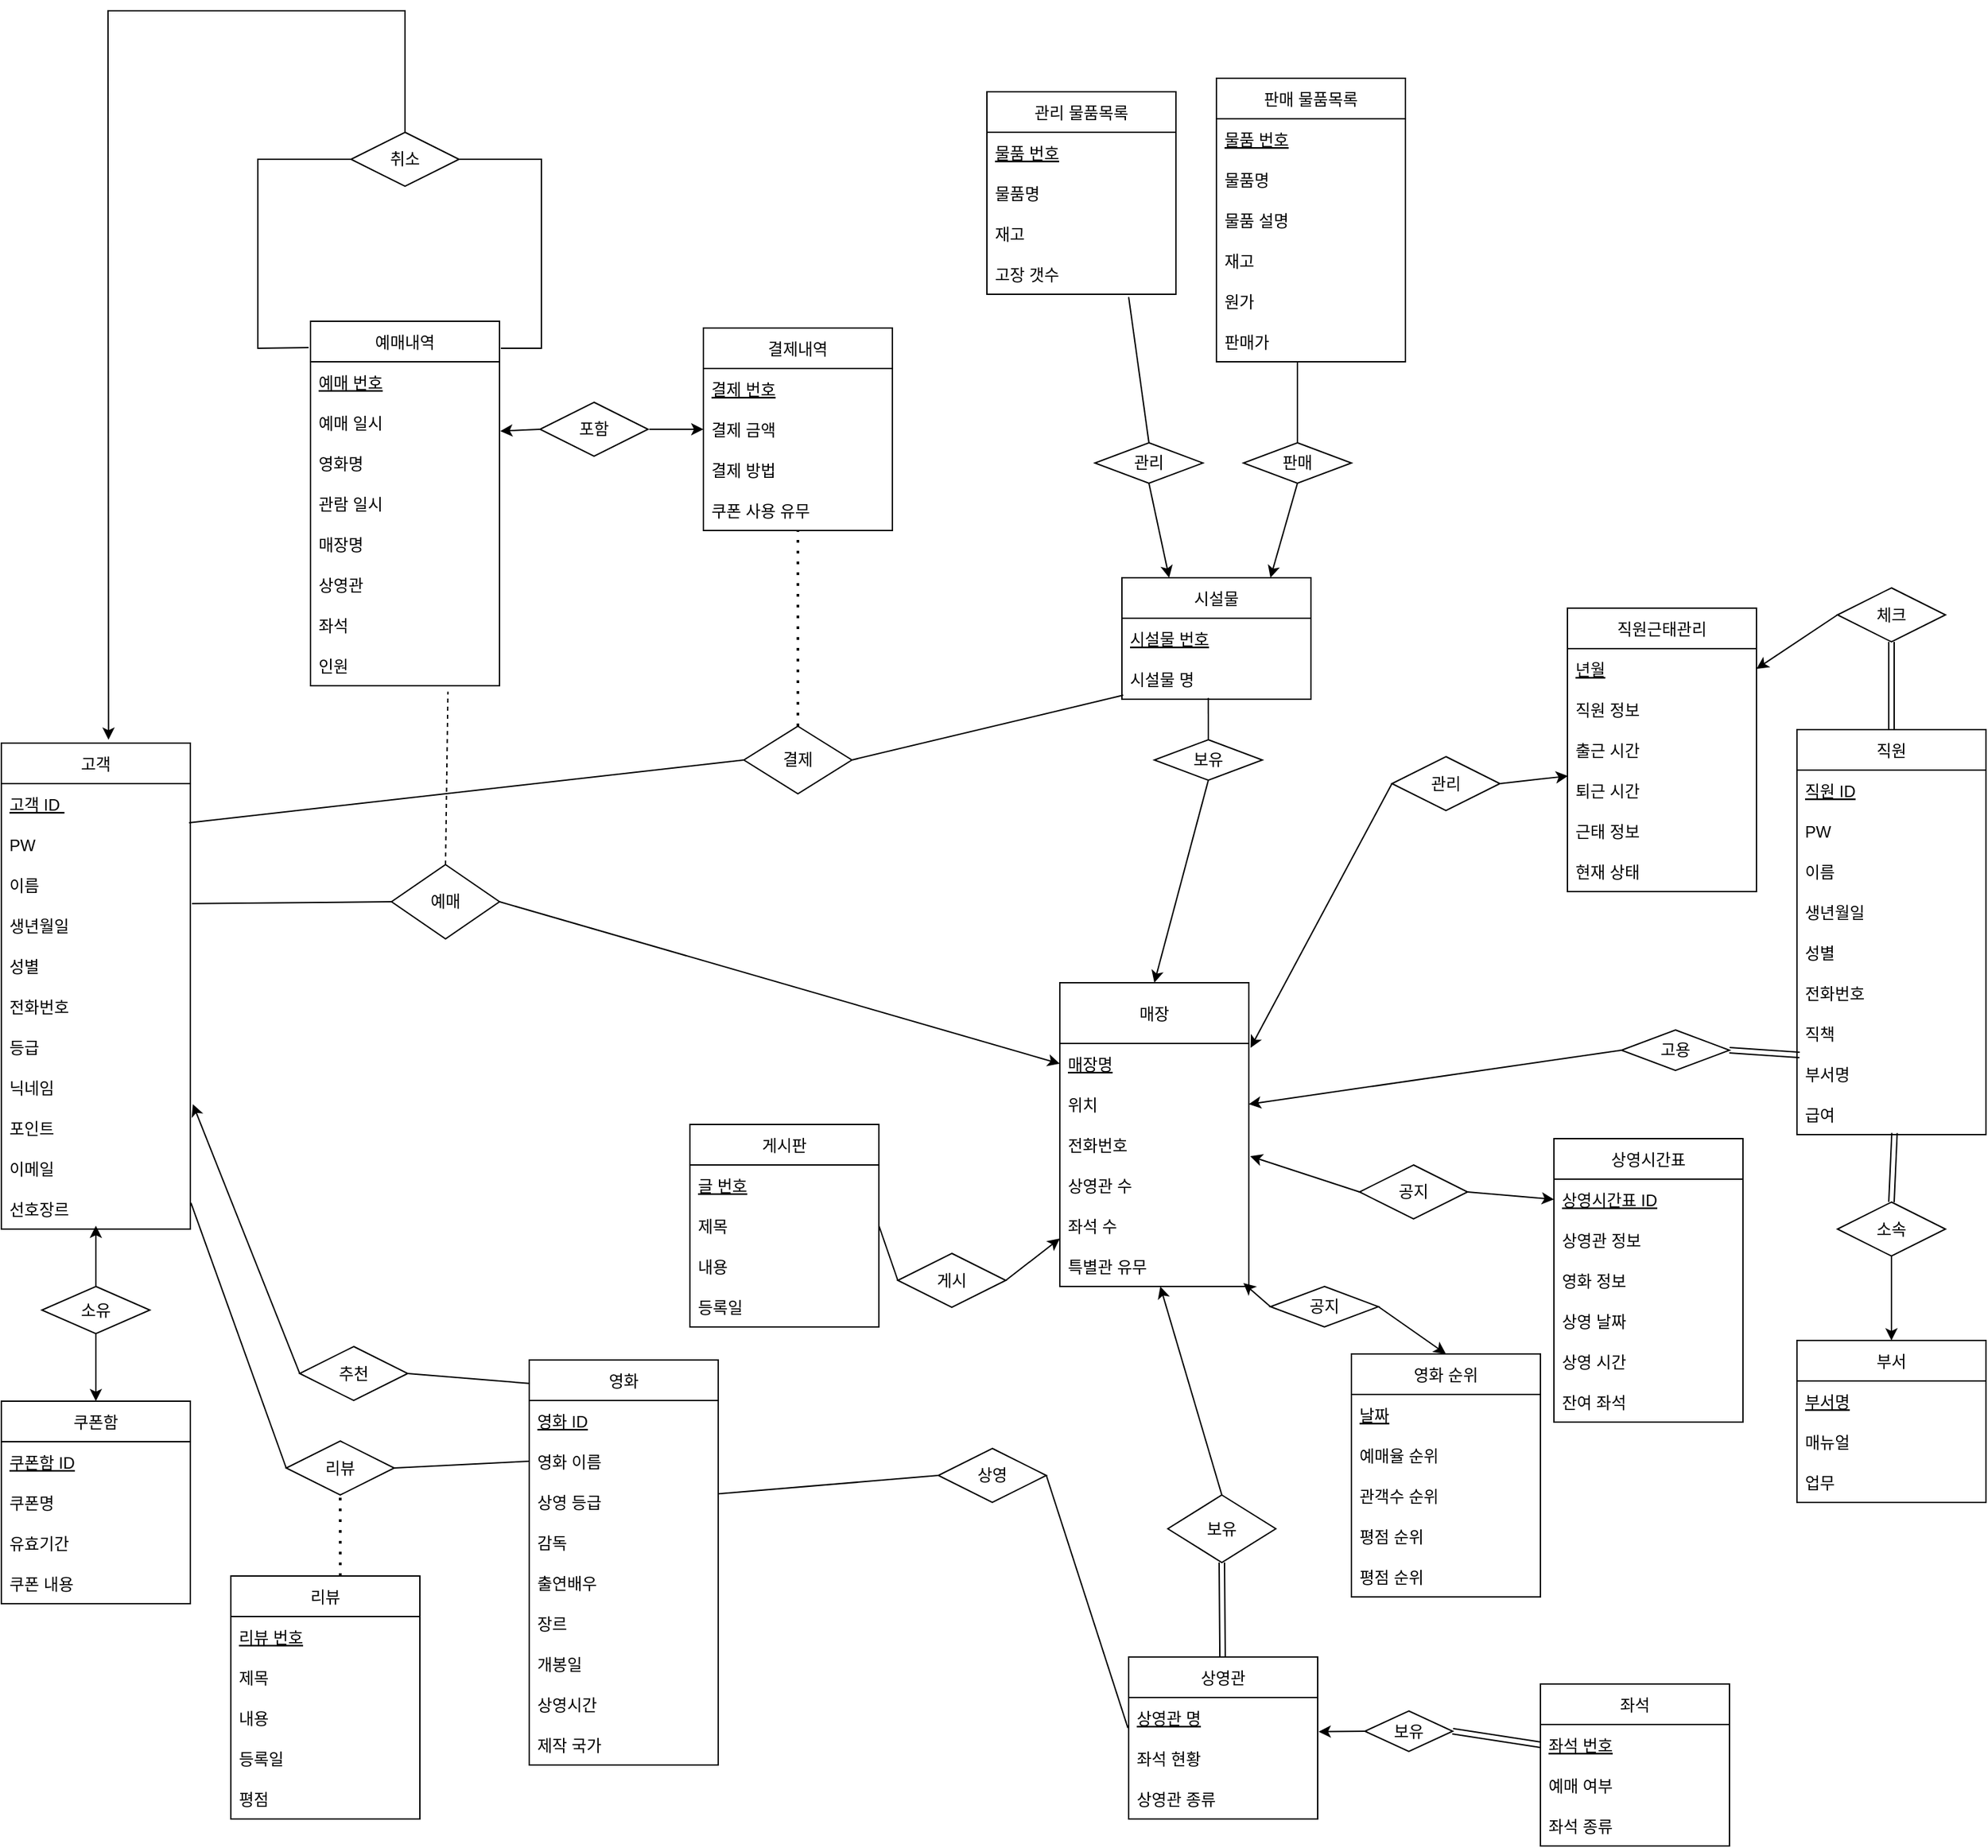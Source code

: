<mxfile version="15.5.6" type="github" pages="2">
  <diagram id="wl7NIfgXZob2GiVpN4U7" name="E-R">
    <mxGraphModel grid="1" gridSize="10" guides="1" tooltips="1" connect="1" arrows="1" page="1" fold="1" pageScale="1" pageWidth="1654" pageHeight="2336" math="0" shadow="0">
      <root>
        <mxCell id="0" />
        <mxCell id="1" parent="0" />
        <mxCell id="WYWjUhm8YObNl2KhzV3R-15" value="영화" style="swimlane;fontStyle=0;childLayout=stackLayout;horizontal=1;startSize=30;horizontalStack=0;resizeParent=1;resizeParentMax=0;resizeLast=0;collapsible=1;marginBottom=0;" parent="1" vertex="1">
          <mxGeometry x="1381" y="1149.5" width="140" height="300" as="geometry" />
        </mxCell>
        <mxCell id="WYWjUhm8YObNl2KhzV3R-16" value="영화 ID" style="text;strokeColor=none;fillColor=none;align=left;verticalAlign=middle;spacingLeft=4;spacingRight=4;overflow=hidden;points=[[0,0.5],[1,0.5]];portConstraint=eastwest;rotatable=0;fontStyle=4" parent="WYWjUhm8YObNl2KhzV3R-15" vertex="1">
          <mxGeometry y="30" width="140" height="30" as="geometry" />
        </mxCell>
        <mxCell id="WYWjUhm8YObNl2KhzV3R-17" value="영화 이름" style="text;strokeColor=none;fillColor=none;align=left;verticalAlign=middle;spacingLeft=4;spacingRight=4;overflow=hidden;points=[[0,0.5],[1,0.5]];portConstraint=eastwest;rotatable=0;" parent="WYWjUhm8YObNl2KhzV3R-15" vertex="1">
          <mxGeometry y="60" width="140" height="30" as="geometry" />
        </mxCell>
        <mxCell id="WYWjUhm8YObNl2KhzV3R-18" value="상영 등급" style="text;strokeColor=none;fillColor=none;align=left;verticalAlign=middle;spacingLeft=4;spacingRight=4;overflow=hidden;points=[[0,0.5],[1,0.5]];portConstraint=eastwest;rotatable=0;" parent="WYWjUhm8YObNl2KhzV3R-15" vertex="1">
          <mxGeometry y="90" width="140" height="30" as="geometry" />
        </mxCell>
        <mxCell id="WYWjUhm8YObNl2KhzV3R-19" value="감독" style="text;strokeColor=none;fillColor=none;align=left;verticalAlign=middle;spacingLeft=4;spacingRight=4;overflow=hidden;points=[[0,0.5],[1,0.5]];portConstraint=eastwest;rotatable=0;" parent="WYWjUhm8YObNl2KhzV3R-15" vertex="1">
          <mxGeometry y="120" width="140" height="30" as="geometry" />
        </mxCell>
        <mxCell id="WYWjUhm8YObNl2KhzV3R-126" value="출연배우" style="text;strokeColor=none;fillColor=none;align=left;verticalAlign=middle;spacingLeft=4;spacingRight=4;overflow=hidden;points=[[0,0.5],[1,0.5]];portConstraint=eastwest;rotatable=0;" parent="WYWjUhm8YObNl2KhzV3R-15" vertex="1">
          <mxGeometry y="150" width="140" height="30" as="geometry" />
        </mxCell>
        <mxCell id="WYWjUhm8YObNl2KhzV3R-21" value="장르" style="text;strokeColor=none;fillColor=none;align=left;verticalAlign=middle;spacingLeft=4;spacingRight=4;overflow=hidden;points=[[0,0.5],[1,0.5]];portConstraint=eastwest;rotatable=0;" parent="WYWjUhm8YObNl2KhzV3R-15" vertex="1">
          <mxGeometry y="180" width="140" height="30" as="geometry" />
        </mxCell>
        <mxCell id="0jpGqaHGPof7GPKdyG1Q-2" value="개봉일" style="text;strokeColor=none;fillColor=none;align=left;verticalAlign=middle;spacingLeft=4;spacingRight=4;overflow=hidden;points=[[0,0.5],[1,0.5]];portConstraint=eastwest;rotatable=0;" parent="WYWjUhm8YObNl2KhzV3R-15" vertex="1">
          <mxGeometry y="210" width="140" height="30" as="geometry" />
        </mxCell>
        <mxCell id="0jpGqaHGPof7GPKdyG1Q-3" value="상영시간" style="text;strokeColor=none;fillColor=none;align=left;verticalAlign=middle;spacingLeft=4;spacingRight=4;overflow=hidden;points=[[0,0.5],[1,0.5]];portConstraint=eastwest;rotatable=0;" parent="WYWjUhm8YObNl2KhzV3R-15" vertex="1">
          <mxGeometry y="240" width="140" height="30" as="geometry" />
        </mxCell>
        <mxCell id="0jpGqaHGPof7GPKdyG1Q-4" value="제작 국가" style="text;strokeColor=none;fillColor=none;align=left;verticalAlign=middle;spacingLeft=4;spacingRight=4;overflow=hidden;points=[[0,0.5],[1,0.5]];portConstraint=eastwest;rotatable=0;" parent="WYWjUhm8YObNl2KhzV3R-15" vertex="1">
          <mxGeometry y="270" width="140" height="30" as="geometry" />
        </mxCell>
        <mxCell id="WYWjUhm8YObNl2KhzV3R-25" value="예매" style="shape=rhombus;perimeter=rhombusPerimeter;whiteSpace=wrap;html=1;align=center;" parent="1" vertex="1">
          <mxGeometry x="1279" y="782.5" width="80" height="55" as="geometry" />
        </mxCell>
        <mxCell id="WYWjUhm8YObNl2KhzV3R-35" value="취소" style="shape=rhombus;perimeter=rhombusPerimeter;whiteSpace=wrap;html=1;align=center;" parent="1" vertex="1">
          <mxGeometry x="1249" y="240" width="80" height="40" as="geometry" />
        </mxCell>
        <mxCell id="WYWjUhm8YObNl2KhzV3R-42" value="상영시간표" style="swimlane;fontStyle=0;childLayout=stackLayout;horizontal=1;startSize=30;horizontalStack=0;resizeParent=1;resizeParentMax=0;resizeLast=0;collapsible=1;marginBottom=0;" parent="1" vertex="1">
          <mxGeometry x="2140" y="985.5" width="140" height="210" as="geometry">
            <mxRectangle x="1784" y="1940" width="90" height="30" as="alternateBounds" />
          </mxGeometry>
        </mxCell>
        <mxCell id="WYWjUhm8YObNl2KhzV3R-44" value="상영시간표 ID" style="text;strokeColor=none;fillColor=none;align=left;verticalAlign=middle;spacingLeft=4;spacingRight=4;overflow=hidden;points=[[0,0.5],[1,0.5]];portConstraint=eastwest;rotatable=0;fontStyle=4" parent="WYWjUhm8YObNl2KhzV3R-42" vertex="1">
          <mxGeometry y="30" width="140" height="30" as="geometry" />
        </mxCell>
        <mxCell id="yif0Wcix96Lz_UaRE6Wn-35" value="상영관 정보" style="text;strokeColor=none;fillColor=none;align=left;verticalAlign=middle;spacingLeft=4;spacingRight=4;overflow=hidden;points=[[0,0.5],[1,0.5]];portConstraint=eastwest;rotatable=0;fontStyle=0" parent="WYWjUhm8YObNl2KhzV3R-42" vertex="1">
          <mxGeometry y="60" width="140" height="30" as="geometry" />
        </mxCell>
        <mxCell id="yif0Wcix96Lz_UaRE6Wn-34" value="영화 정보" style="text;strokeColor=none;fillColor=none;align=left;verticalAlign=middle;spacingLeft=4;spacingRight=4;overflow=hidden;points=[[0,0.5],[1,0.5]];portConstraint=eastwest;rotatable=0;fontStyle=0" parent="WYWjUhm8YObNl2KhzV3R-42" vertex="1">
          <mxGeometry y="90" width="140" height="30" as="geometry" />
        </mxCell>
        <mxCell id="WYWjUhm8YObNl2KhzV3R-46" value="상영 날짜" style="text;strokeColor=none;fillColor=none;align=left;verticalAlign=middle;spacingLeft=4;spacingRight=4;overflow=hidden;points=[[0,0.5],[1,0.5]];portConstraint=eastwest;rotatable=0;" parent="WYWjUhm8YObNl2KhzV3R-42" vertex="1">
          <mxGeometry y="120" width="140" height="30" as="geometry" />
        </mxCell>
        <mxCell id="WYWjUhm8YObNl2KhzV3R-47" value="상영 시간" style="text;strokeColor=none;fillColor=none;align=left;verticalAlign=middle;spacingLeft=4;spacingRight=4;overflow=hidden;points=[[0,0.5],[1,0.5]];portConstraint=eastwest;rotatable=0;" parent="WYWjUhm8YObNl2KhzV3R-42" vertex="1">
          <mxGeometry y="150" width="140" height="30" as="geometry" />
        </mxCell>
        <mxCell id="yif0Wcix96Lz_UaRE6Wn-36" value="잔여 좌석" style="text;strokeColor=none;fillColor=none;align=left;verticalAlign=middle;spacingLeft=4;spacingRight=4;overflow=hidden;points=[[0,0.5],[1,0.5]];portConstraint=eastwest;rotatable=0;" parent="WYWjUhm8YObNl2KhzV3R-42" vertex="1">
          <mxGeometry y="180" width="140" height="30" as="geometry" />
        </mxCell>
        <mxCell id="WYWjUhm8YObNl2KhzV3R-49" value="상영관" style="swimlane;fontStyle=0;childLayout=stackLayout;horizontal=1;startSize=30;horizontalStack=0;resizeParent=1;resizeParentMax=0;resizeLast=0;collapsible=1;marginBottom=0;" parent="1" vertex="1">
          <mxGeometry x="1825" y="1369.5" width="140" height="120" as="geometry" />
        </mxCell>
        <mxCell id="WYWjUhm8YObNl2KhzV3R-50" value="상영관 명" style="text;strokeColor=none;fillColor=none;align=left;verticalAlign=middle;spacingLeft=4;spacingRight=4;overflow=hidden;points=[[0,0.5],[1,0.5]];portConstraint=eastwest;rotatable=0;fontStyle=4" parent="WYWjUhm8YObNl2KhzV3R-49" vertex="1">
          <mxGeometry y="30" width="140" height="30" as="geometry" />
        </mxCell>
        <mxCell id="cKguODEbhtYFb7qhuA4d-14" value="좌석 현황" style="text;strokeColor=none;fillColor=none;align=left;verticalAlign=middle;spacingLeft=4;spacingRight=4;overflow=hidden;points=[[0,0.5],[1,0.5]];portConstraint=eastwest;rotatable=0;" parent="WYWjUhm8YObNl2KhzV3R-49" vertex="1">
          <mxGeometry y="60" width="140" height="30" as="geometry" />
        </mxCell>
        <mxCell id="2ric9XNbPDOC2nrLQo_Z-3" value="상영관 종류" style="text;strokeColor=none;fillColor=none;align=left;verticalAlign=middle;spacingLeft=4;spacingRight=4;overflow=hidden;points=[[0,0.5],[1,0.5]];portConstraint=eastwest;rotatable=0;" parent="WYWjUhm8YObNl2KhzV3R-49" vertex="1">
          <mxGeometry y="90" width="140" height="30" as="geometry" />
        </mxCell>
        <mxCell id="WYWjUhm8YObNl2KhzV3R-62" value="매장" style="swimlane;fontStyle=0;childLayout=stackLayout;horizontal=1;startSize=45;horizontalStack=0;resizeParent=1;resizeParentMax=0;resizeLast=0;collapsible=1;marginBottom=0;" parent="1" vertex="1">
          <mxGeometry x="1774" y="870" width="140" height="225" as="geometry" />
        </mxCell>
        <mxCell id="WYWjUhm8YObNl2KhzV3R-63" value="매장명" style="text;strokeColor=none;fillColor=none;align=left;verticalAlign=middle;spacingLeft=4;spacingRight=4;overflow=hidden;points=[[0,0.5],[1,0.5]];portConstraint=eastwest;rotatable=0;fontStyle=4" parent="WYWjUhm8YObNl2KhzV3R-62" vertex="1">
          <mxGeometry y="45" width="140" height="30" as="geometry" />
        </mxCell>
        <mxCell id="WYWjUhm8YObNl2KhzV3R-67" value="위치" style="text;strokeColor=none;fillColor=none;align=left;verticalAlign=middle;spacingLeft=4;spacingRight=4;overflow=hidden;points=[[0,0.5],[1,0.5]];portConstraint=eastwest;rotatable=0;" parent="WYWjUhm8YObNl2KhzV3R-62" vertex="1">
          <mxGeometry y="75" width="140" height="30" as="geometry" />
        </mxCell>
        <mxCell id="WYWjUhm8YObNl2KhzV3R-68" value="전화번호" style="text;strokeColor=none;fillColor=none;align=left;verticalAlign=middle;spacingLeft=4;spacingRight=4;overflow=hidden;points=[[0,0.5],[1,0.5]];portConstraint=eastwest;rotatable=0;" parent="WYWjUhm8YObNl2KhzV3R-62" vertex="1">
          <mxGeometry y="105" width="140" height="30" as="geometry" />
        </mxCell>
        <mxCell id="yif0Wcix96Lz_UaRE6Wn-47" value="상영관 수" style="text;strokeColor=none;fillColor=none;align=left;verticalAlign=middle;spacingLeft=4;spacingRight=4;overflow=hidden;points=[[0,0.5],[1,0.5]];portConstraint=eastwest;rotatable=0;" parent="WYWjUhm8YObNl2KhzV3R-62" vertex="1">
          <mxGeometry y="135" width="140" height="30" as="geometry" />
        </mxCell>
        <mxCell id="yif0Wcix96Lz_UaRE6Wn-46" value="좌석 수" style="text;strokeColor=none;fillColor=none;align=left;verticalAlign=middle;spacingLeft=4;spacingRight=4;overflow=hidden;points=[[0,0.5],[1,0.5]];portConstraint=eastwest;rotatable=0;" parent="WYWjUhm8YObNl2KhzV3R-62" vertex="1">
          <mxGeometry y="165" width="140" height="30" as="geometry" />
        </mxCell>
        <mxCell id="eux5ETpcmqmiEMaok0SH-3" value="특별관 유무" style="text;strokeColor=none;fillColor=none;align=left;verticalAlign=middle;spacingLeft=4;spacingRight=4;overflow=hidden;points=[[0,0.5],[1,0.5]];portConstraint=eastwest;rotatable=0;" parent="WYWjUhm8YObNl2KhzV3R-62" vertex="1">
          <mxGeometry y="195" width="140" height="30" as="geometry" />
        </mxCell>
        <mxCell id="WYWjUhm8YObNl2KhzV3R-72" value="직원" style="swimlane;fontStyle=0;childLayout=stackLayout;horizontal=1;startSize=30;horizontalStack=0;resizeParent=1;resizeParentMax=0;resizeLast=0;collapsible=1;marginBottom=0;" parent="1" vertex="1">
          <mxGeometry x="2320" y="682.5" width="140" height="300" as="geometry" />
        </mxCell>
        <mxCell id="WYWjUhm8YObNl2KhzV3R-73" value="직원 ID" style="text;strokeColor=none;fillColor=none;align=left;verticalAlign=middle;spacingLeft=4;spacingRight=4;overflow=hidden;points=[[0,0.5],[1,0.5]];portConstraint=eastwest;rotatable=0;fontStyle=4" parent="WYWjUhm8YObNl2KhzV3R-72" vertex="1">
          <mxGeometry y="30" width="140" height="30" as="geometry" />
        </mxCell>
        <mxCell id="yif0Wcix96Lz_UaRE6Wn-29" value="PW" style="text;strokeColor=none;fillColor=none;align=left;verticalAlign=middle;spacingLeft=4;spacingRight=4;overflow=hidden;points=[[0,0.5],[1,0.5]];portConstraint=eastwest;rotatable=0;fontStyle=0" parent="WYWjUhm8YObNl2KhzV3R-72" vertex="1">
          <mxGeometry y="60" width="140" height="30" as="geometry" />
        </mxCell>
        <mxCell id="WYWjUhm8YObNl2KhzV3R-74" value="이름" style="text;strokeColor=none;fillColor=none;align=left;verticalAlign=middle;spacingLeft=4;spacingRight=4;overflow=hidden;points=[[0,0.5],[1,0.5]];portConstraint=eastwest;rotatable=0;" parent="WYWjUhm8YObNl2KhzV3R-72" vertex="1">
          <mxGeometry y="90" width="140" height="30" as="geometry" />
        </mxCell>
        <mxCell id="eux5ETpcmqmiEMaok0SH-64" value="생년월일" style="text;strokeColor=none;fillColor=none;align=left;verticalAlign=middle;spacingLeft=4;spacingRight=4;overflow=hidden;points=[[0,0.5],[1,0.5]];portConstraint=eastwest;rotatable=0;" parent="WYWjUhm8YObNl2KhzV3R-72" vertex="1">
          <mxGeometry y="120" width="140" height="30" as="geometry" />
        </mxCell>
        <mxCell id="WYWjUhm8YObNl2KhzV3R-75" value="성별" style="text;strokeColor=none;fillColor=none;align=left;verticalAlign=middle;spacingLeft=4;spacingRight=4;overflow=hidden;points=[[0,0.5],[1,0.5]];portConstraint=eastwest;rotatable=0;" parent="WYWjUhm8YObNl2KhzV3R-72" vertex="1">
          <mxGeometry y="150" width="140" height="30" as="geometry" />
        </mxCell>
        <mxCell id="eux5ETpcmqmiEMaok0SH-65" value="전화번호" style="text;strokeColor=none;fillColor=none;align=left;verticalAlign=middle;spacingLeft=4;spacingRight=4;overflow=hidden;points=[[0,0.5],[1,0.5]];portConstraint=eastwest;rotatable=0;" parent="WYWjUhm8YObNl2KhzV3R-72" vertex="1">
          <mxGeometry y="180" width="140" height="30" as="geometry" />
        </mxCell>
        <mxCell id="WYWjUhm8YObNl2KhzV3R-78" value="직책" style="text;strokeColor=none;fillColor=none;align=left;verticalAlign=middle;spacingLeft=4;spacingRight=4;overflow=hidden;points=[[0,0.5],[1,0.5]];portConstraint=eastwest;rotatable=0;" parent="WYWjUhm8YObNl2KhzV3R-72" vertex="1">
          <mxGeometry y="210" width="140" height="30" as="geometry" />
        </mxCell>
        <mxCell id="WYWjUhm8YObNl2KhzV3R-80" value="부서명" style="text;strokeColor=none;fillColor=none;align=left;verticalAlign=middle;spacingLeft=4;spacingRight=4;overflow=hidden;points=[[0,0.5],[1,0.5]];portConstraint=eastwest;rotatable=0;" parent="WYWjUhm8YObNl2KhzV3R-72" vertex="1">
          <mxGeometry y="240" width="140" height="30" as="geometry" />
        </mxCell>
        <mxCell id="WYWjUhm8YObNl2KhzV3R-81" value="급여" style="text;strokeColor=none;fillColor=none;align=left;verticalAlign=middle;spacingLeft=4;spacingRight=4;overflow=hidden;points=[[0,0.5],[1,0.5]];portConstraint=eastwest;rotatable=0;" parent="WYWjUhm8YObNl2KhzV3R-72" vertex="1">
          <mxGeometry y="270" width="140" height="30" as="geometry" />
        </mxCell>
        <mxCell id="WYWjUhm8YObNl2KhzV3R-83" value="부서" style="swimlane;fontStyle=0;childLayout=stackLayout;horizontal=1;startSize=30;horizontalStack=0;resizeParent=1;resizeParentMax=0;resizeLast=0;collapsible=1;marginBottom=0;" parent="1" vertex="1">
          <mxGeometry x="2320" y="1135" width="140" height="120" as="geometry" />
        </mxCell>
        <mxCell id="WYWjUhm8YObNl2KhzV3R-84" value="부서명" style="text;strokeColor=none;fillColor=none;align=left;verticalAlign=middle;spacingLeft=4;spacingRight=4;overflow=hidden;points=[[0,0.5],[1,0.5]];portConstraint=eastwest;rotatable=0;fontStyle=4" parent="WYWjUhm8YObNl2KhzV3R-83" vertex="1">
          <mxGeometry y="30" width="140" height="30" as="geometry" />
        </mxCell>
        <mxCell id="zqSdYx53ZZpXEfOoCQmj-22" value="매뉴얼" style="text;strokeColor=none;fillColor=none;align=left;verticalAlign=middle;spacingLeft=4;spacingRight=4;overflow=hidden;points=[[0,0.5],[1,0.5]];portConstraint=eastwest;rotatable=0;fontStyle=0" parent="WYWjUhm8YObNl2KhzV3R-83" vertex="1">
          <mxGeometry y="60" width="140" height="30" as="geometry" />
        </mxCell>
        <mxCell id="WYWjUhm8YObNl2KhzV3R-85" value="업무" style="text;strokeColor=none;fillColor=none;align=left;verticalAlign=middle;spacingLeft=4;spacingRight=4;overflow=hidden;points=[[0,0.5],[1,0.5]];portConstraint=eastwest;rotatable=0;" parent="WYWjUhm8YObNl2KhzV3R-83" vertex="1">
          <mxGeometry y="90" width="140" height="30" as="geometry" />
        </mxCell>
        <mxCell id="WYWjUhm8YObNl2KhzV3R-86" value="직원근태관리" style="swimlane;fontStyle=0;childLayout=stackLayout;horizontal=1;startSize=30;horizontalStack=0;resizeParent=1;resizeParentMax=0;resizeLast=0;collapsible=1;marginBottom=0;" parent="1" vertex="1">
          <mxGeometry x="2150" y="592.5" width="140" height="210" as="geometry" />
        </mxCell>
        <mxCell id="WYWjUhm8YObNl2KhzV3R-87" value="년월" style="text;strokeColor=none;fillColor=none;align=left;verticalAlign=middle;spacingLeft=4;spacingRight=4;overflow=hidden;points=[[0,0.5],[1,0.5]];portConstraint=eastwest;rotatable=0;fontStyle=4" parent="WYWjUhm8YObNl2KhzV3R-86" vertex="1">
          <mxGeometry y="30" width="140" height="30" as="geometry" />
        </mxCell>
        <mxCell id="zqSdYx53ZZpXEfOoCQmj-12" value="직원 정보" style="text;strokeColor=none;fillColor=none;align=left;verticalAlign=middle;spacingLeft=4;spacingRight=4;overflow=hidden;points=[[0,0.5],[1,0.5]];portConstraint=eastwest;rotatable=0;fontStyle=0" parent="WYWjUhm8YObNl2KhzV3R-86" vertex="1">
          <mxGeometry y="60" width="140" height="30" as="geometry" />
        </mxCell>
        <mxCell id="WYWjUhm8YObNl2KhzV3R-88" value="출근 시간" style="text;strokeColor=none;fillColor=none;align=left;verticalAlign=middle;spacingLeft=4;spacingRight=4;overflow=hidden;points=[[0,0.5],[1,0.5]];portConstraint=eastwest;rotatable=0;" parent="WYWjUhm8YObNl2KhzV3R-86" vertex="1">
          <mxGeometry y="90" width="140" height="30" as="geometry" />
        </mxCell>
        <mxCell id="WYWjUhm8YObNl2KhzV3R-92" value="퇴근 시간" style="text;strokeColor=none;fillColor=none;align=left;verticalAlign=middle;spacingLeft=4;spacingRight=4;overflow=hidden;points=[[0,0.5],[1,0.5]];portConstraint=eastwest;rotatable=0;" parent="WYWjUhm8YObNl2KhzV3R-86" vertex="1">
          <mxGeometry y="120" width="140" height="30" as="geometry" />
        </mxCell>
        <mxCell id="zqSdYx53ZZpXEfOoCQmj-13" value="근태 정보" style="text;strokeColor=none;fillColor=none;align=left;verticalAlign=middle;spacingLeft=4;spacingRight=4;overflow=hidden;points=[[0,0.5],[1,0.5]];portConstraint=eastwest;rotatable=0;" parent="WYWjUhm8YObNl2KhzV3R-86" vertex="1">
          <mxGeometry y="150" width="140" height="30" as="geometry" />
        </mxCell>
        <mxCell id="zqSdYx53ZZpXEfOoCQmj-20" value="현재 상태" style="text;strokeColor=none;fillColor=none;align=left;verticalAlign=middle;spacingLeft=4;spacingRight=4;overflow=hidden;points=[[0,0.5],[1,0.5]];portConstraint=eastwest;rotatable=0;" parent="WYWjUhm8YObNl2KhzV3R-86" vertex="1">
          <mxGeometry y="180" width="140" height="30" as="geometry" />
        </mxCell>
        <mxCell id="WYWjUhm8YObNl2KhzV3R-121" value="게시판" style="swimlane;fontStyle=0;childLayout=stackLayout;horizontal=1;startSize=30;horizontalStack=0;resizeParent=1;resizeParentMax=0;resizeLast=0;collapsible=1;marginBottom=0;" parent="1" vertex="1">
          <mxGeometry x="1500" y="975" width="140" height="150" as="geometry" />
        </mxCell>
        <mxCell id="WYWjUhm8YObNl2KhzV3R-122" value="글 번호" style="text;strokeColor=none;fillColor=none;align=left;verticalAlign=middle;spacingLeft=4;spacingRight=4;overflow=hidden;points=[[0,0.5],[1,0.5]];portConstraint=eastwest;rotatable=0;fontStyle=4" parent="WYWjUhm8YObNl2KhzV3R-121" vertex="1">
          <mxGeometry y="30" width="140" height="30" as="geometry" />
        </mxCell>
        <mxCell id="WYWjUhm8YObNl2KhzV3R-143" value="제목" style="text;strokeColor=none;fillColor=none;align=left;verticalAlign=middle;spacingLeft=4;spacingRight=4;overflow=hidden;points=[[0,0.5],[1,0.5]];portConstraint=eastwest;rotatable=0;" parent="WYWjUhm8YObNl2KhzV3R-121" vertex="1">
          <mxGeometry y="60" width="140" height="30" as="geometry" />
        </mxCell>
        <mxCell id="yif0Wcix96Lz_UaRE6Wn-23" value="내용" style="text;strokeColor=none;fillColor=none;align=left;verticalAlign=middle;spacingLeft=4;spacingRight=4;overflow=hidden;points=[[0,0.5],[1,0.5]];portConstraint=eastwest;rotatable=0;" parent="WYWjUhm8YObNl2KhzV3R-121" vertex="1">
          <mxGeometry y="90" width="140" height="30" as="geometry" />
        </mxCell>
        <mxCell id="yif0Wcix96Lz_UaRE6Wn-22" value="등록일" style="text;strokeColor=none;fillColor=none;align=left;verticalAlign=middle;spacingLeft=4;spacingRight=4;overflow=hidden;points=[[0,0.5],[1,0.5]];portConstraint=eastwest;rotatable=0;" parent="WYWjUhm8YObNl2KhzV3R-121" vertex="1">
          <mxGeometry y="120" width="140" height="30" as="geometry" />
        </mxCell>
        <mxCell id="WYWjUhm8YObNl2KhzV3R-134" value="좌석" style="swimlane;fontStyle=0;childLayout=stackLayout;horizontal=1;startSize=30;horizontalStack=0;resizeParent=1;resizeParentMax=0;resizeLast=0;collapsible=1;marginBottom=0;" parent="1" vertex="1">
          <mxGeometry x="2130" y="1389.5" width="140" height="120" as="geometry" />
        </mxCell>
        <mxCell id="WYWjUhm8YObNl2KhzV3R-135" value="좌석 번호" style="text;strokeColor=none;fillColor=none;align=left;verticalAlign=middle;spacingLeft=4;spacingRight=4;overflow=hidden;points=[[0,0.5],[1,0.5]];portConstraint=eastwest;rotatable=0;fontStyle=4" parent="WYWjUhm8YObNl2KhzV3R-134" vertex="1">
          <mxGeometry y="30" width="140" height="30" as="geometry" />
        </mxCell>
        <mxCell id="WYWjUhm8YObNl2KhzV3R-120" value="예매 여부" style="text;strokeColor=none;fillColor=none;align=left;verticalAlign=middle;spacingLeft=4;spacingRight=4;overflow=hidden;points=[[0,0.5],[1,0.5]];portConstraint=eastwest;rotatable=0;" parent="WYWjUhm8YObNl2KhzV3R-134" vertex="1">
          <mxGeometry y="60" width="140" height="30" as="geometry" />
        </mxCell>
        <mxCell id="eux5ETpcmqmiEMaok0SH-4" value="좌석 종류" style="text;strokeColor=none;fillColor=none;align=left;verticalAlign=middle;spacingLeft=4;spacingRight=4;overflow=hidden;points=[[0,0.5],[1,0.5]];portConstraint=eastwest;rotatable=0;" parent="WYWjUhm8YObNl2KhzV3R-134" vertex="1">
          <mxGeometry y="90" width="140" height="30" as="geometry" />
        </mxCell>
        <mxCell id="RoAabJP-WERvAbmFDm9a-14" value="고객" style="swimlane;fontStyle=0;childLayout=stackLayout;horizontal=1;startSize=30;horizontalStack=0;resizeParent=1;resizeParentMax=0;resizeLast=0;collapsible=1;marginBottom=0;" parent="1" vertex="1">
          <mxGeometry x="990" y="692.5" width="140" height="360" as="geometry" />
        </mxCell>
        <mxCell id="RoAabJP-WERvAbmFDm9a-15" value="고객 ID " style="text;strokeColor=none;fillColor=none;align=left;verticalAlign=middle;spacingLeft=4;spacingRight=4;overflow=hidden;points=[[0,0.5],[1,0.5]];portConstraint=eastwest;rotatable=0;fontStyle=4" parent="RoAabJP-WERvAbmFDm9a-14" vertex="1">
          <mxGeometry y="30" width="140" height="30" as="geometry" />
        </mxCell>
        <mxCell id="RoAabJP-WERvAbmFDm9a-16" value="PW" style="text;strokeColor=none;fillColor=none;align=left;verticalAlign=middle;spacingLeft=4;spacingRight=4;overflow=hidden;points=[[0,0.5],[1,0.5]];portConstraint=eastwest;rotatable=0;" parent="RoAabJP-WERvAbmFDm9a-14" vertex="1">
          <mxGeometry y="60" width="140" height="30" as="geometry" />
        </mxCell>
        <mxCell id="RoAabJP-WERvAbmFDm9a-17" value="이름    " style="text;strokeColor=none;fillColor=none;align=left;verticalAlign=middle;spacingLeft=4;spacingRight=4;overflow=hidden;points=[[0,0.5],[1,0.5]];portConstraint=eastwest;rotatable=0;" parent="RoAabJP-WERvAbmFDm9a-14" vertex="1">
          <mxGeometry y="90" width="140" height="30" as="geometry" />
        </mxCell>
        <mxCell id="RoAabJP-WERvAbmFDm9a-18" value="생년월일" style="text;strokeColor=none;fillColor=none;align=left;verticalAlign=middle;spacingLeft=4;spacingRight=4;overflow=hidden;points=[[0,0.5],[1,0.5]];portConstraint=eastwest;rotatable=0;" parent="RoAabJP-WERvAbmFDm9a-14" vertex="1">
          <mxGeometry y="120" width="140" height="30" as="geometry" />
        </mxCell>
        <mxCell id="RoAabJP-WERvAbmFDm9a-19" value="성별" style="text;strokeColor=none;fillColor=none;align=left;verticalAlign=middle;spacingLeft=4;spacingRight=4;overflow=hidden;points=[[0,0.5],[1,0.5]];portConstraint=eastwest;rotatable=0;" parent="RoAabJP-WERvAbmFDm9a-14" vertex="1">
          <mxGeometry y="150" width="140" height="30" as="geometry" />
        </mxCell>
        <mxCell id="RoAabJP-WERvAbmFDm9a-20" value="전화번호" style="text;strokeColor=none;fillColor=none;align=left;verticalAlign=middle;spacingLeft=4;spacingRight=4;overflow=hidden;points=[[0,0.5],[1,0.5]];portConstraint=eastwest;rotatable=0;" parent="RoAabJP-WERvAbmFDm9a-14" vertex="1">
          <mxGeometry y="180" width="140" height="30" as="geometry" />
        </mxCell>
        <mxCell id="RoAabJP-WERvAbmFDm9a-21" value="등급" style="text;strokeColor=none;fillColor=none;align=left;verticalAlign=middle;spacingLeft=4;spacingRight=4;overflow=hidden;points=[[0,0.5],[1,0.5]];portConstraint=eastwest;rotatable=0;" parent="RoAabJP-WERvAbmFDm9a-14" vertex="1">
          <mxGeometry y="210" width="140" height="30" as="geometry" />
        </mxCell>
        <mxCell id="RoAabJP-WERvAbmFDm9a-22" value="닉네임" style="text;strokeColor=none;fillColor=none;align=left;verticalAlign=middle;spacingLeft=4;spacingRight=4;overflow=hidden;points=[[0,0.5],[1,0.5]];portConstraint=eastwest;rotatable=0;" parent="RoAabJP-WERvAbmFDm9a-14" vertex="1">
          <mxGeometry y="240" width="140" height="30" as="geometry" />
        </mxCell>
        <mxCell id="RoAabJP-WERvAbmFDm9a-24" value="포인트" style="text;strokeColor=none;fillColor=none;align=left;verticalAlign=middle;spacingLeft=4;spacingRight=4;overflow=hidden;points=[[0,0.5],[1,0.5]];portConstraint=eastwest;rotatable=0;" parent="RoAabJP-WERvAbmFDm9a-14" vertex="1">
          <mxGeometry y="270" width="140" height="30" as="geometry" />
        </mxCell>
        <mxCell id="RoAabJP-WERvAbmFDm9a-25" value="이메일" style="text;strokeColor=none;fillColor=none;align=left;verticalAlign=middle;spacingLeft=4;spacingRight=4;overflow=hidden;points=[[0,0.5],[1,0.5]];portConstraint=eastwest;rotatable=0;" parent="RoAabJP-WERvAbmFDm9a-14" vertex="1">
          <mxGeometry y="300" width="140" height="30" as="geometry" />
        </mxCell>
        <mxCell id="eux5ETpcmqmiEMaok0SH-2" value="선호장르" style="text;strokeColor=none;fillColor=none;align=left;verticalAlign=middle;spacingLeft=4;spacingRight=4;overflow=hidden;points=[[0,0.5],[1,0.5]];portConstraint=eastwest;rotatable=0;" parent="RoAabJP-WERvAbmFDm9a-14" vertex="1">
          <mxGeometry y="330" width="140" height="30" as="geometry" />
        </mxCell>
        <mxCell id="WYWjUhm8YObNl2KhzV3R-149" value="시설물" style="swimlane;fontStyle=0;childLayout=stackLayout;horizontal=1;startSize=30;horizontalStack=0;resizeParent=1;resizeParentMax=0;resizeLast=0;collapsible=1;marginBottom=0;" parent="1" vertex="1">
          <mxGeometry x="1820" y="570" width="140" height="90" as="geometry" />
        </mxCell>
        <mxCell id="WYWjUhm8YObNl2KhzV3R-150" value="시설물 번호" style="text;strokeColor=none;fillColor=none;align=left;verticalAlign=middle;spacingLeft=4;spacingRight=4;overflow=hidden;points=[[0,0.5],[1,0.5]];portConstraint=eastwest;rotatable=0;fontStyle=4" parent="WYWjUhm8YObNl2KhzV3R-149" vertex="1">
          <mxGeometry y="30" width="140" height="30" as="geometry" />
        </mxCell>
        <mxCell id="2ric9XNbPDOC2nrLQo_Z-4" value="시설물 명" style="text;strokeColor=none;fillColor=none;align=left;verticalAlign=middle;spacingLeft=4;spacingRight=4;overflow=hidden;points=[[0,0.5],[1,0.5]];portConstraint=eastwest;rotatable=0;" parent="WYWjUhm8YObNl2KhzV3R-149" vertex="1">
          <mxGeometry y="60" width="140" height="30" as="geometry" />
        </mxCell>
        <mxCell id="cKguODEbhtYFb7qhuA4d-1" value="쿠폰함" style="swimlane;fontStyle=0;childLayout=stackLayout;horizontal=1;startSize=30;horizontalStack=0;resizeParent=1;resizeParentMax=0;resizeLast=0;collapsible=1;marginBottom=0;" parent="1" vertex="1">
          <mxGeometry x="990" y="1180" width="140" height="150" as="geometry" />
        </mxCell>
        <mxCell id="cKguODEbhtYFb7qhuA4d-2" value="쿠폰함 ID" style="text;strokeColor=none;fillColor=none;align=left;verticalAlign=middle;spacingLeft=4;spacingRight=4;overflow=hidden;points=[[0,0.5],[1,0.5]];portConstraint=eastwest;rotatable=0;fontStyle=4" parent="cKguODEbhtYFb7qhuA4d-1" vertex="1">
          <mxGeometry y="30" width="140" height="30" as="geometry" />
        </mxCell>
        <mxCell id="yif0Wcix96Lz_UaRE6Wn-1" value="쿠폰명" style="text;strokeColor=none;fillColor=none;align=left;verticalAlign=middle;spacingLeft=4;spacingRight=4;overflow=hidden;points=[[0,0.5],[1,0.5]];portConstraint=eastwest;rotatable=0;" parent="cKguODEbhtYFb7qhuA4d-1" vertex="1">
          <mxGeometry y="60" width="140" height="30" as="geometry" />
        </mxCell>
        <mxCell id="yif0Wcix96Lz_UaRE6Wn-2" value="유효기간" style="text;strokeColor=none;fillColor=none;align=left;verticalAlign=middle;spacingLeft=4;spacingRight=4;overflow=hidden;points=[[0,0.5],[1,0.5]];portConstraint=eastwest;rotatable=0;" parent="cKguODEbhtYFb7qhuA4d-1" vertex="1">
          <mxGeometry y="90" width="140" height="30" as="geometry" />
        </mxCell>
        <mxCell id="yif0Wcix96Lz_UaRE6Wn-3" value="쿠폰 내용" style="text;strokeColor=none;fillColor=none;align=left;verticalAlign=middle;spacingLeft=4;spacingRight=4;overflow=hidden;points=[[0,0.5],[1,0.5]];portConstraint=eastwest;rotatable=0;" parent="cKguODEbhtYFb7qhuA4d-1" vertex="1">
          <mxGeometry y="120" width="140" height="30" as="geometry" />
        </mxCell>
        <mxCell id="gwUpILcomhVhb_27Gu5M-5" value="판매 물품목록" style="swimlane;fontStyle=0;childLayout=stackLayout;horizontal=1;startSize=30;horizontalStack=0;resizeParent=1;resizeParentMax=0;resizeLast=0;collapsible=1;marginBottom=0;" parent="1" vertex="1">
          <mxGeometry x="1890" y="200" width="140" height="210" as="geometry" />
        </mxCell>
        <mxCell id="gwUpILcomhVhb_27Gu5M-6" value="물품 번호" style="text;strokeColor=none;fillColor=none;align=left;verticalAlign=middle;spacingLeft=4;spacingRight=4;overflow=hidden;points=[[0,0.5],[1,0.5]];portConstraint=eastwest;rotatable=0;fontStyle=4" parent="gwUpILcomhVhb_27Gu5M-5" vertex="1">
          <mxGeometry y="30" width="140" height="30" as="geometry" />
        </mxCell>
        <mxCell id="gwUpILcomhVhb_27Gu5M-7" value="물품명" style="text;strokeColor=none;fillColor=none;align=left;verticalAlign=middle;spacingLeft=4;spacingRight=4;overflow=hidden;points=[[0,0.5],[1,0.5]];portConstraint=eastwest;rotatable=0;" parent="gwUpILcomhVhb_27Gu5M-5" vertex="1">
          <mxGeometry y="60" width="140" height="30" as="geometry" />
        </mxCell>
        <mxCell id="yif0Wcix96Lz_UaRE6Wn-43" value="물품 설명" style="text;strokeColor=none;fillColor=none;align=left;verticalAlign=middle;spacingLeft=4;spacingRight=4;overflow=hidden;points=[[0,0.5],[1,0.5]];portConstraint=eastwest;rotatable=0;" parent="gwUpILcomhVhb_27Gu5M-5" vertex="1">
          <mxGeometry y="90" width="140" height="30" as="geometry" />
        </mxCell>
        <mxCell id="gwUpILcomhVhb_27Gu5M-8" value="재고" style="text;strokeColor=none;fillColor=none;align=left;verticalAlign=middle;spacingLeft=4;spacingRight=4;overflow=hidden;points=[[0,0.5],[1,0.5]];portConstraint=eastwest;rotatable=0;" parent="gwUpILcomhVhb_27Gu5M-5" vertex="1">
          <mxGeometry y="120" width="140" height="30" as="geometry" />
        </mxCell>
        <mxCell id="gwUpILcomhVhb_27Gu5M-9" value="원가" style="text;strokeColor=none;fillColor=none;align=left;verticalAlign=middle;spacingLeft=4;spacingRight=4;overflow=hidden;points=[[0,0.5],[1,0.5]];portConstraint=eastwest;rotatable=0;" parent="gwUpILcomhVhb_27Gu5M-5" vertex="1">
          <mxGeometry y="150" width="140" height="30" as="geometry" />
        </mxCell>
        <mxCell id="zqSdYx53ZZpXEfOoCQmj-10" value="판매가" style="text;strokeColor=none;fillColor=none;align=left;verticalAlign=middle;spacingLeft=4;spacingRight=4;overflow=hidden;points=[[0,0.5],[1,0.5]];portConstraint=eastwest;rotatable=0;" parent="gwUpILcomhVhb_27Gu5M-5" vertex="1">
          <mxGeometry y="180" width="140" height="30" as="geometry" />
        </mxCell>
        <mxCell id="eux5ETpcmqmiEMaok0SH-16" value="" style="endArrow=classic;html=1;rounded=0;entryX=0;entryY=0.5;entryDx=0;entryDy=0;exitX=1;exitY=0.5;exitDx=0;exitDy=0;" parent="1" source="WYWjUhm8YObNl2KhzV3R-25" target="WYWjUhm8YObNl2KhzV3R-63" edge="1">
          <mxGeometry width="50" height="50" relative="1" as="geometry">
            <mxPoint x="1510" y="950" as="sourcePoint" />
            <mxPoint x="1560" y="900" as="targetPoint" />
          </mxGeometry>
        </mxCell>
        <mxCell id="WYWjUhm8YObNl2KhzV3R-4" value="예매내역" style="swimlane;fontStyle=0;childLayout=stackLayout;horizontal=1;startSize=30;horizontalStack=0;resizeParent=1;resizeParentMax=0;resizeLast=0;collapsible=1;marginBottom=0;" parent="1" vertex="1">
          <mxGeometry x="1219" y="380" width="140" height="270" as="geometry" />
        </mxCell>
        <mxCell id="WYWjUhm8YObNl2KhzV3R-5" value="예매 번호" style="text;strokeColor=none;fillColor=none;align=left;verticalAlign=middle;spacingLeft=4;spacingRight=4;overflow=hidden;points=[[0,0.5],[1,0.5]];portConstraint=eastwest;rotatable=0;fontStyle=4" parent="WYWjUhm8YObNl2KhzV3R-4" vertex="1">
          <mxGeometry y="30" width="140" height="30" as="geometry" />
        </mxCell>
        <mxCell id="eux5ETpcmqmiEMaok0SH-20" value="예매 일시" style="text;strokeColor=none;fillColor=none;align=left;verticalAlign=middle;spacingLeft=4;spacingRight=4;overflow=hidden;points=[[0,0.5],[1,0.5]];portConstraint=eastwest;rotatable=0;" parent="WYWjUhm8YObNl2KhzV3R-4" vertex="1">
          <mxGeometry y="60" width="140" height="30" as="geometry" />
        </mxCell>
        <mxCell id="zI3FBDW7Pap5S3CXbZqt-1" value="영화명" style="text;strokeColor=none;fillColor=none;align=left;verticalAlign=middle;spacingLeft=4;spacingRight=4;overflow=hidden;points=[[0,0.5],[1,0.5]];portConstraint=eastwest;rotatable=0;" parent="WYWjUhm8YObNl2KhzV3R-4" vertex="1">
          <mxGeometry y="90" width="140" height="30" as="geometry" />
        </mxCell>
        <mxCell id="zI3FBDW7Pap5S3CXbZqt-2" value="관람 일시" style="text;strokeColor=none;fillColor=none;align=left;verticalAlign=middle;spacingLeft=4;spacingRight=4;overflow=hidden;points=[[0,0.5],[1,0.5]];portConstraint=eastwest;rotatable=0;" parent="WYWjUhm8YObNl2KhzV3R-4" vertex="1">
          <mxGeometry y="120" width="140" height="30" as="geometry" />
        </mxCell>
        <mxCell id="zI3FBDW7Pap5S3CXbZqt-3" value="매장명" style="text;strokeColor=none;fillColor=none;align=left;verticalAlign=middle;spacingLeft=4;spacingRight=4;overflow=hidden;points=[[0,0.5],[1,0.5]];portConstraint=eastwest;rotatable=0;" parent="WYWjUhm8YObNl2KhzV3R-4" vertex="1">
          <mxGeometry y="150" width="140" height="30" as="geometry" />
        </mxCell>
        <mxCell id="WYWjUhm8YObNl2KhzV3R-105" value="상영관" style="text;strokeColor=none;fillColor=none;align=left;verticalAlign=middle;spacingLeft=4;spacingRight=4;overflow=hidden;points=[[0,0.5],[1,0.5]];portConstraint=eastwest;rotatable=0;" parent="WYWjUhm8YObNl2KhzV3R-4" vertex="1">
          <mxGeometry y="180" width="140" height="30" as="geometry" />
        </mxCell>
        <mxCell id="WYWjUhm8YObNl2KhzV3R-8" value="좌석" style="text;strokeColor=none;fillColor=none;align=left;verticalAlign=middle;spacingLeft=4;spacingRight=4;overflow=hidden;points=[[0,0.5],[1,0.5]];portConstraint=eastwest;rotatable=0;" parent="WYWjUhm8YObNl2KhzV3R-4" vertex="1">
          <mxGeometry y="210" width="140" height="30" as="geometry" />
        </mxCell>
        <mxCell id="0jpGqaHGPof7GPKdyG1Q-5" value="인원" style="text;strokeColor=none;fillColor=none;align=left;verticalAlign=middle;spacingLeft=4;spacingRight=4;overflow=hidden;points=[[0,0.5],[1,0.5]];portConstraint=eastwest;rotatable=0;" parent="WYWjUhm8YObNl2KhzV3R-4" vertex="1">
          <mxGeometry y="240" width="140" height="30" as="geometry" />
        </mxCell>
        <mxCell id="eux5ETpcmqmiEMaok0SH-22" value="" style="endArrow=classic;html=1;rounded=0;entryX=0.567;entryY=-0.007;entryDx=0;entryDy=0;entryPerimeter=0;exitX=0.5;exitY=0;exitDx=0;exitDy=0;" parent="1" source="WYWjUhm8YObNl2KhzV3R-35" target="RoAabJP-WERvAbmFDm9a-14" edge="1">
          <mxGeometry width="50" height="50" relative="1" as="geometry">
            <mxPoint x="1300" y="150" as="sourcePoint" />
            <mxPoint x="1070" y="690" as="targetPoint" />
            <Array as="points">
              <mxPoint x="1289" y="150" />
              <mxPoint x="1069" y="150" />
            </Array>
          </mxGeometry>
        </mxCell>
        <mxCell id="eux5ETpcmqmiEMaok0SH-39" value="게시" style="rhombus;whiteSpace=wrap;html=1;" parent="1" vertex="1">
          <mxGeometry x="1654" y="1070.5" width="80" height="40" as="geometry" />
        </mxCell>
        <mxCell id="eux5ETpcmqmiEMaok0SH-51" value="소유" style="rhombus;whiteSpace=wrap;html=1;" parent="1" vertex="1">
          <mxGeometry x="1020" y="1095" width="80" height="35" as="geometry" />
        </mxCell>
        <mxCell id="eux5ETpcmqmiEMaok0SH-52" value="" style="endArrow=classic;html=1;rounded=0;exitX=0.5;exitY=0;exitDx=0;exitDy=0;" parent="1" source="eux5ETpcmqmiEMaok0SH-51" edge="1">
          <mxGeometry width="50" height="50" relative="1" as="geometry">
            <mxPoint x="840" y="890" as="sourcePoint" />
            <mxPoint x="1060" y="1050" as="targetPoint" />
            <Array as="points">
              <mxPoint x="1060" y="1050" />
            </Array>
          </mxGeometry>
        </mxCell>
        <mxCell id="eux5ETpcmqmiEMaok0SH-53" value="" style="endArrow=classic;html=1;rounded=0;entryX=0.5;entryY=0;entryDx=0;entryDy=0;" parent="1" source="eux5ETpcmqmiEMaok0SH-51" target="cKguODEbhtYFb7qhuA4d-1" edge="1">
          <mxGeometry width="50" height="50" relative="1" as="geometry">
            <mxPoint x="840" y="890" as="sourcePoint" />
            <mxPoint x="750" y="818" as="targetPoint" />
          </mxGeometry>
        </mxCell>
        <mxCell id="eux5ETpcmqmiEMaok0SH-57" value="고용" style="rhombus;whiteSpace=wrap;html=1;" parent="1" vertex="1">
          <mxGeometry x="2190" y="905" width="80" height="30" as="geometry" />
        </mxCell>
        <mxCell id="eux5ETpcmqmiEMaok0SH-59" value="" style="endArrow=classic;html=1;rounded=0;exitX=0;exitY=0.5;exitDx=0;exitDy=0;entryX=1;entryY=0.5;entryDx=0;entryDy=0;" parent="1" source="eux5ETpcmqmiEMaok0SH-57" target="WYWjUhm8YObNl2KhzV3R-67" edge="1">
          <mxGeometry width="50" height="50" relative="1" as="geometry">
            <mxPoint x="1774" y="980" as="sourcePoint" />
            <mxPoint x="2034" y="830" as="targetPoint" />
          </mxGeometry>
        </mxCell>
        <mxCell id="eux5ETpcmqmiEMaok0SH-60" value="소속" style="rhombus;whiteSpace=wrap;html=1;" parent="1" vertex="1">
          <mxGeometry x="2350" y="1032.5" width="80" height="40" as="geometry" />
        </mxCell>
        <mxCell id="eux5ETpcmqmiEMaok0SH-62" value="" style="endArrow=classic;html=1;rounded=0;exitX=0.5;exitY=1;exitDx=0;exitDy=0;entryX=0.5;entryY=0;entryDx=0;entryDy=0;" parent="1" source="eux5ETpcmqmiEMaok0SH-60" target="WYWjUhm8YObNl2KhzV3R-83" edge="1">
          <mxGeometry width="50" height="50" relative="1" as="geometry">
            <mxPoint x="2120" y="870.5" as="sourcePoint" />
            <mxPoint x="2620" y="970.5" as="targetPoint" />
          </mxGeometry>
        </mxCell>
        <mxCell id="eux5ETpcmqmiEMaok0SH-110" value="판매" style="rhombus;whiteSpace=wrap;html=1;" parent="1" vertex="1">
          <mxGeometry x="1910" y="470" width="80" height="30" as="geometry" />
        </mxCell>
        <mxCell id="eux5ETpcmqmiEMaok0SH-112" value="" style="endArrow=classic;html=1;rounded=0;exitX=0.5;exitY=1;exitDx=0;exitDy=0;" parent="1" source="eux5ETpcmqmiEMaok0SH-110" edge="1">
          <mxGeometry width="50" height="50" relative="1" as="geometry">
            <mxPoint x="1834" y="370" as="sourcePoint" />
            <mxPoint x="1930" y="570" as="targetPoint" />
          </mxGeometry>
        </mxCell>
        <mxCell id="eux5ETpcmqmiEMaok0SH-113" value="보유" style="rhombus;whiteSpace=wrap;html=1;" parent="1" vertex="1">
          <mxGeometry x="1854" y="1249.5" width="80" height="50" as="geometry" />
        </mxCell>
        <mxCell id="eux5ETpcmqmiEMaok0SH-114" value="" style="endArrow=classic;html=1;rounded=0;exitX=0.5;exitY=0;exitDx=0;exitDy=0;" parent="1" source="eux5ETpcmqmiEMaok0SH-113" edge="1" target="eux5ETpcmqmiEMaok0SH-3">
          <mxGeometry width="50" height="50" relative="1" as="geometry">
            <mxPoint x="1764" y="1120" as="sourcePoint" />
            <mxPoint x="1970" y="975" as="targetPoint" />
          </mxGeometry>
        </mxCell>
        <mxCell id="eux5ETpcmqmiEMaok0SH-120" value="보유" style="rhombus;whiteSpace=wrap;html=1;direction=east;" parent="1" vertex="1">
          <mxGeometry x="2000" y="1409.5" width="65" height="30" as="geometry" />
        </mxCell>
        <mxCell id="eux5ETpcmqmiEMaok0SH-130" value="" style="endArrow=classic;html=1;rounded=0;exitX=0;exitY=0.5;exitDx=0;exitDy=0;entryX=1.005;entryY=0.846;entryDx=0;entryDy=0;entryPerimeter=0;" parent="1" source="eux5ETpcmqmiEMaok0SH-120" target="WYWjUhm8YObNl2KhzV3R-50" edge="1">
          <mxGeometry width="50" height="50" relative="1" as="geometry">
            <mxPoint x="1675" y="962" as="sourcePoint" />
            <mxPoint x="1974.02" y="978" as="targetPoint" />
          </mxGeometry>
        </mxCell>
        <mxCell id="jJHxwszTaSCLHfT5Mx06-6" value="보유" style="rhombus;whiteSpace=wrap;html=1;" parent="1" vertex="1">
          <mxGeometry x="1844" y="690" width="80" height="30" as="geometry" />
        </mxCell>
        <mxCell id="jJHxwszTaSCLHfT5Mx06-8" value="" style="endArrow=classic;html=1;rounded=0;exitX=0.5;exitY=1;exitDx=0;exitDy=0;entryX=0.5;entryY=0;entryDx=0;entryDy=0;" parent="1" source="jJHxwszTaSCLHfT5Mx06-6" target="WYWjUhm8YObNl2KhzV3R-62" edge="1">
          <mxGeometry width="50" height="50" relative="1" as="geometry">
            <mxPoint x="1688" y="920" as="sourcePoint" />
            <mxPoint x="1738" y="870" as="targetPoint" />
          </mxGeometry>
        </mxCell>
        <mxCell id="o4JPERYct8yEn4MppSKi-7" value="결제내역" style="swimlane;fontStyle=0;childLayout=stackLayout;horizontal=1;startSize=30;horizontalStack=0;resizeParent=1;resizeParentMax=0;resizeLast=0;collapsible=1;marginBottom=0;" parent="1" vertex="1">
          <mxGeometry x="1510" y="385" width="140" height="150" as="geometry" />
        </mxCell>
        <mxCell id="o4JPERYct8yEn4MppSKi-9" value="결제 번호" style="text;strokeColor=none;fillColor=none;align=left;verticalAlign=middle;spacingLeft=4;spacingRight=4;overflow=hidden;points=[[0,0.5],[1,0.5]];portConstraint=eastwest;rotatable=0;fontStyle=4" parent="o4JPERYct8yEn4MppSKi-7" vertex="1">
          <mxGeometry y="30" width="140" height="30" as="geometry" />
        </mxCell>
        <mxCell id="o4JPERYct8yEn4MppSKi-10" value="결제 금액" style="text;strokeColor=none;fillColor=none;align=left;verticalAlign=middle;spacingLeft=4;spacingRight=4;overflow=hidden;points=[[0,0.5],[1,0.5]];portConstraint=eastwest;rotatable=0;" parent="o4JPERYct8yEn4MppSKi-7" vertex="1">
          <mxGeometry y="60" width="140" height="30" as="geometry" />
        </mxCell>
        <mxCell id="o4JPERYct8yEn4MppSKi-11" value="결제 방법" style="text;strokeColor=none;fillColor=none;align=left;verticalAlign=middle;spacingLeft=4;spacingRight=4;overflow=hidden;points=[[0,0.5],[1,0.5]];portConstraint=eastwest;rotatable=0;" parent="o4JPERYct8yEn4MppSKi-7" vertex="1">
          <mxGeometry y="90" width="140" height="30" as="geometry" />
        </mxCell>
        <mxCell id="3m0YeJqMSCZppq5FuRip-23" value="쿠폰 사용 유무" style="text;strokeColor=none;fillColor=none;align=left;verticalAlign=middle;spacingLeft=4;spacingRight=4;overflow=hidden;points=[[0,0.5],[1,0.5]];portConstraint=eastwest;rotatable=0;" parent="o4JPERYct8yEn4MppSKi-7" vertex="1">
          <mxGeometry y="120" width="140" height="30" as="geometry" />
        </mxCell>
        <mxCell id="3m0YeJqMSCZppq5FuRip-15" value="" style="endArrow=classic;html=1;rounded=0;exitX=1;exitY=0.5;exitDx=0;exitDy=0;entryX=0;entryY=0.817;entryDx=0;entryDy=0;entryPerimeter=0;" parent="1" source="eux5ETpcmqmiEMaok0SH-39" target="yif0Wcix96Lz_UaRE6Wn-46" edge="1">
          <mxGeometry width="50" height="50" relative="1" as="geometry">
            <mxPoint x="1634" y="1075" as="sourcePoint" />
            <mxPoint x="1764" y="1012.5" as="targetPoint" />
          </mxGeometry>
        </mxCell>
        <mxCell id="yif0Wcix96Lz_UaRE6Wn-6" value="" style="endArrow=none;html=1;rounded=0;exitX=1.008;exitY=0.961;exitDx=0;exitDy=0;exitPerimeter=0;entryX=0;entryY=0.5;entryDx=0;entryDy=0;" parent="1" source="RoAabJP-WERvAbmFDm9a-17" target="WYWjUhm8YObNl2KhzV3R-25" edge="1">
          <mxGeometry width="50" height="50" relative="1" as="geometry">
            <mxPoint x="1310" y="940" as="sourcePoint" />
            <mxPoint x="1360" y="890" as="targetPoint" />
          </mxGeometry>
        </mxCell>
        <mxCell id="Qv-FmLyA0oH0V-novtGH-1" value="" style="endArrow=none;dashed=1;html=1;rounded=0;exitX=0.5;exitY=0;exitDx=0;exitDy=0;entryX=0.727;entryY=1.145;entryDx=0;entryDy=0;entryPerimeter=0;" parent="1" source="WYWjUhm8YObNl2KhzV3R-25" target="0jpGqaHGPof7GPKdyG1Q-5" edge="1">
          <mxGeometry width="50" height="50" relative="1" as="geometry">
            <mxPoint x="760" y="830" as="sourcePoint" />
            <mxPoint x="810" y="780" as="targetPoint" />
          </mxGeometry>
        </mxCell>
        <mxCell id="yif0Wcix96Lz_UaRE6Wn-10" value="" style="endArrow=none;html=1;rounded=0;exitX=0.5;exitY=0;exitDx=0;exitDy=0;" parent="1" source="eux5ETpcmqmiEMaok0SH-110" edge="1">
          <mxGeometry width="50" height="50" relative="1" as="geometry">
            <mxPoint x="2047" y="300" as="sourcePoint" />
            <mxPoint x="1950" y="410" as="targetPoint" />
          </mxGeometry>
        </mxCell>
        <mxCell id="yif0Wcix96Lz_UaRE6Wn-16" value="포함" style="rhombus;whiteSpace=wrap;html=1;" parent="1" vertex="1">
          <mxGeometry x="1389" y="440" width="80" height="40" as="geometry" />
        </mxCell>
        <mxCell id="yif0Wcix96Lz_UaRE6Wn-17" value="" style="endArrow=classic;html=1;rounded=0;exitX=0;exitY=0.5;exitDx=0;exitDy=0;entryX=1.004;entryY=0.711;entryDx=0;entryDy=0;entryPerimeter=0;" parent="1" source="yif0Wcix96Lz_UaRE6Wn-16" target="eux5ETpcmqmiEMaok0SH-20" edge="1">
          <mxGeometry width="50" height="50" relative="1" as="geometry">
            <mxPoint x="1190" y="780" as="sourcePoint" />
            <mxPoint x="1240" y="730" as="targetPoint" />
          </mxGeometry>
        </mxCell>
        <mxCell id="yif0Wcix96Lz_UaRE6Wn-18" value="" style="endArrow=classic;html=1;rounded=0;entryX=0;entryY=0.5;entryDx=0;entryDy=0;" parent="1" target="o4JPERYct8yEn4MppSKi-10" edge="1">
          <mxGeometry width="50" height="50" relative="1" as="geometry">
            <mxPoint x="1470" y="460" as="sourcePoint" />
            <mxPoint x="1240" y="730" as="targetPoint" />
          </mxGeometry>
        </mxCell>
        <mxCell id="yif0Wcix96Lz_UaRE6Wn-20" value="" style="endArrow=none;html=1;rounded=0;exitX=1;exitY=0.5;exitDx=0;exitDy=0;entryX=0;entryY=0.5;entryDx=0;entryDy=0;" parent="1" source="WYWjUhm8YObNl2KhzV3R-143" target="eux5ETpcmqmiEMaok0SH-39" edge="1">
          <mxGeometry width="50" height="50" relative="1" as="geometry">
            <mxPoint x="1551" y="1132" as="sourcePoint" />
            <mxPoint x="1595" y="1100" as="targetPoint" />
          </mxGeometry>
        </mxCell>
        <mxCell id="yif0Wcix96Lz_UaRE6Wn-24" value="공지" style="rhombus;whiteSpace=wrap;html=1;" parent="1" vertex="1">
          <mxGeometry x="1996" y="1005" width="80" height="40" as="geometry" />
        </mxCell>
        <mxCell id="yif0Wcix96Lz_UaRE6Wn-25" value="" style="endArrow=classic;html=1;rounded=0;exitX=0;exitY=0.5;exitDx=0;exitDy=0;entryX=1.007;entryY=0.783;entryDx=0;entryDy=0;entryPerimeter=0;" parent="1" source="yif0Wcix96Lz_UaRE6Wn-24" target="WYWjUhm8YObNl2KhzV3R-68" edge="1">
          <mxGeometry width="50" height="50" relative="1" as="geometry">
            <mxPoint x="1960" y="1252.5" as="sourcePoint" />
            <mxPoint x="2010" y="1202.5" as="targetPoint" />
          </mxGeometry>
        </mxCell>
        <mxCell id="yif0Wcix96Lz_UaRE6Wn-28" value="" style="endArrow=classic;html=1;rounded=0;exitX=1;exitY=0.5;exitDx=0;exitDy=0;entryX=0;entryY=0.5;entryDx=0;entryDy=0;" parent="1" source="yif0Wcix96Lz_UaRE6Wn-24" target="WYWjUhm8YObNl2KhzV3R-44" edge="1">
          <mxGeometry width="50" height="50" relative="1" as="geometry">
            <mxPoint x="1920" y="1362.5" as="sourcePoint" />
            <mxPoint x="2090.98" y="1032.51" as="targetPoint" />
            <Array as="points" />
          </mxGeometry>
        </mxCell>
        <mxCell id="yif0Wcix96Lz_UaRE6Wn-30" value="상영" style="rhombus;whiteSpace=wrap;html=1;" parent="1" vertex="1">
          <mxGeometry x="1684" y="1215" width="80" height="40" as="geometry" />
        </mxCell>
        <mxCell id="yif0Wcix96Lz_UaRE6Wn-32" value="" style="endArrow=none;html=1;rounded=0;entryX=1;entryY=0.5;entryDx=0;entryDy=0;exitX=-0.004;exitY=0.754;exitDx=0;exitDy=0;exitPerimeter=0;" parent="1" source="WYWjUhm8YObNl2KhzV3R-50" target="yif0Wcix96Lz_UaRE6Wn-30" edge="1">
          <mxGeometry width="50" height="50" relative="1" as="geometry">
            <mxPoint x="1875" y="1192.5" as="sourcePoint" />
            <mxPoint x="2045" y="882.5" as="targetPoint" />
          </mxGeometry>
        </mxCell>
        <mxCell id="yif0Wcix96Lz_UaRE6Wn-37" value="추천" style="rhombus;whiteSpace=wrap;html=1;" parent="1" vertex="1">
          <mxGeometry x="1211" y="1139.5" width="80" height="40" as="geometry" />
        </mxCell>
        <mxCell id="yif0Wcix96Lz_UaRE6Wn-38" value="" style="endArrow=classic;html=1;rounded=0;entryX=1.013;entryY=-0.085;entryDx=0;entryDy=0;exitX=0;exitY=0.5;exitDx=0;exitDy=0;entryPerimeter=0;" parent="1" source="yif0Wcix96Lz_UaRE6Wn-37" target="RoAabJP-WERvAbmFDm9a-24" edge="1">
          <mxGeometry width="50" height="50" relative="1" as="geometry">
            <mxPoint x="1240" y="1190" as="sourcePoint" />
            <mxPoint x="1290" y="1140" as="targetPoint" />
          </mxGeometry>
        </mxCell>
        <mxCell id="yif0Wcix96Lz_UaRE6Wn-39" value="" style="endArrow=none;html=1;rounded=0;exitX=1;exitY=0.5;exitDx=0;exitDy=0;entryX=0.003;entryY=0.058;entryDx=0;entryDy=0;entryPerimeter=0;" parent="1" source="yif0Wcix96Lz_UaRE6Wn-37" target="WYWjUhm8YObNl2KhzV3R-15" edge="1">
          <mxGeometry width="50" height="50" relative="1" as="geometry">
            <mxPoint x="1351" y="1019.5" as="sourcePoint" />
            <mxPoint x="1401" y="969.5" as="targetPoint" />
          </mxGeometry>
        </mxCell>
        <mxCell id="yif0Wcix96Lz_UaRE6Wn-40" value="" style="endArrow=none;html=1;rounded=0;entryX=0;entryY=0.5;entryDx=0;entryDy=0;" parent="1" source="WYWjUhm8YObNl2KhzV3R-18" target="yif0Wcix96Lz_UaRE6Wn-30" edge="1">
          <mxGeometry width="50" height="50" relative="1" as="geometry">
            <mxPoint x="1304" y="1780" as="sourcePoint" />
            <mxPoint x="1354" y="1730" as="targetPoint" />
          </mxGeometry>
        </mxCell>
        <mxCell id="yif0Wcix96Lz_UaRE6Wn-52" value="" style="endArrow=none;html=1;rounded=0;exitX=0.5;exitY=0;exitDx=0;exitDy=0;entryX=0.457;entryY=0.967;entryDx=0;entryDy=0;entryPerimeter=0;" parent="1" source="jJHxwszTaSCLHfT5Mx06-6" target="2ric9XNbPDOC2nrLQo_Z-4" edge="1">
          <mxGeometry width="50" height="50" relative="1" as="geometry">
            <mxPoint x="1900" y="790" as="sourcePoint" />
            <mxPoint x="1950" y="740" as="targetPoint" />
          </mxGeometry>
        </mxCell>
        <mxCell id="yif0Wcix96Lz_UaRE6Wn-54" value="관리" style="rhombus;whiteSpace=wrap;html=1;" parent="1" vertex="1">
          <mxGeometry x="1800" y="470" width="80" height="30" as="geometry" />
        </mxCell>
        <mxCell id="yif0Wcix96Lz_UaRE6Wn-55" value="" style="endArrow=classic;html=1;rounded=0;exitX=0.5;exitY=1;exitDx=0;exitDy=0;entryX=0.25;entryY=0;entryDx=0;entryDy=0;" parent="1" source="yif0Wcix96Lz_UaRE6Wn-54" target="WYWjUhm8YObNl2KhzV3R-149" edge="1">
          <mxGeometry width="50" height="50" relative="1" as="geometry">
            <mxPoint x="1770" y="630" as="sourcePoint" />
            <mxPoint x="1820" y="580" as="targetPoint" />
          </mxGeometry>
        </mxCell>
        <mxCell id="yif0Wcix96Lz_UaRE6Wn-56" value="관리 물품목록" style="swimlane;fontStyle=0;childLayout=stackLayout;horizontal=1;startSize=30;horizontalStack=0;resizeParent=1;resizeParentMax=0;resizeLast=0;collapsible=1;marginBottom=0;" parent="1" vertex="1">
          <mxGeometry x="1720" y="210" width="140" height="150" as="geometry" />
        </mxCell>
        <mxCell id="yif0Wcix96Lz_UaRE6Wn-57" value="물품 번호" style="text;strokeColor=none;fillColor=none;align=left;verticalAlign=middle;spacingLeft=4;spacingRight=4;overflow=hidden;points=[[0,0.5],[1,0.5]];portConstraint=eastwest;rotatable=0;fontStyle=4" parent="yif0Wcix96Lz_UaRE6Wn-56" vertex="1">
          <mxGeometry y="30" width="140" height="30" as="geometry" />
        </mxCell>
        <mxCell id="yif0Wcix96Lz_UaRE6Wn-58" value="물품명" style="text;strokeColor=none;fillColor=none;align=left;verticalAlign=middle;spacingLeft=4;spacingRight=4;overflow=hidden;points=[[0,0.5],[1,0.5]];portConstraint=eastwest;rotatable=0;" parent="yif0Wcix96Lz_UaRE6Wn-56" vertex="1">
          <mxGeometry y="60" width="140" height="30" as="geometry" />
        </mxCell>
        <mxCell id="yif0Wcix96Lz_UaRE6Wn-59" value="재고" style="text;strokeColor=none;fillColor=none;align=left;verticalAlign=middle;spacingLeft=4;spacingRight=4;overflow=hidden;points=[[0,0.5],[1,0.5]];portConstraint=eastwest;rotatable=0;" parent="yif0Wcix96Lz_UaRE6Wn-56" vertex="1">
          <mxGeometry y="90" width="140" height="30" as="geometry" />
        </mxCell>
        <mxCell id="yif0Wcix96Lz_UaRE6Wn-61" value="고장 갯수" style="text;strokeColor=none;fillColor=none;align=left;verticalAlign=middle;spacingLeft=4;spacingRight=4;overflow=hidden;points=[[0,0.5],[1,0.5]];portConstraint=eastwest;rotatable=0;" parent="yif0Wcix96Lz_UaRE6Wn-56" vertex="1">
          <mxGeometry y="120" width="140" height="30" as="geometry" />
        </mxCell>
        <mxCell id="yif0Wcix96Lz_UaRE6Wn-60" value="" style="endArrow=none;html=1;rounded=0;entryX=0.75;entryY=1.067;entryDx=0;entryDy=0;entryPerimeter=0;" parent="1" target="yif0Wcix96Lz_UaRE6Wn-61" edge="1">
          <mxGeometry width="50" height="50" relative="1" as="geometry">
            <mxPoint x="1840" y="470" as="sourcePoint" />
            <mxPoint x="1774" y="390" as="targetPoint" />
          </mxGeometry>
        </mxCell>
        <mxCell id="zqSdYx53ZZpXEfOoCQmj-5" value="결제" style="rhombus;whiteSpace=wrap;html=1;" parent="1" vertex="1">
          <mxGeometry x="1540" y="680" width="80" height="50" as="geometry" />
        </mxCell>
        <mxCell id="zqSdYx53ZZpXEfOoCQmj-6" value="" style="endArrow=none;dashed=1;html=1;dashPattern=1 3;strokeWidth=2;rounded=0;exitX=0.5;exitY=0;exitDx=0;exitDy=0;" parent="1" source="zqSdYx53ZZpXEfOoCQmj-5" target="3m0YeJqMSCZppq5FuRip-23" edge="1">
          <mxGeometry width="50" height="50" relative="1" as="geometry">
            <mxPoint x="1730" y="600" as="sourcePoint" />
            <mxPoint x="1780" y="550" as="targetPoint" />
          </mxGeometry>
        </mxCell>
        <mxCell id="zqSdYx53ZZpXEfOoCQmj-8" value="" style="endArrow=none;html=1;rounded=0;exitX=0.993;exitY=-0.033;exitDx=0;exitDy=0;exitPerimeter=0;entryX=0;entryY=0.5;entryDx=0;entryDy=0;" parent="1" source="RoAabJP-WERvAbmFDm9a-16" target="zqSdYx53ZZpXEfOoCQmj-5" edge="1">
          <mxGeometry width="50" height="50" relative="1" as="geometry">
            <mxPoint x="1490" y="750" as="sourcePoint" />
            <mxPoint x="1540" y="700" as="targetPoint" />
          </mxGeometry>
        </mxCell>
        <mxCell id="zqSdYx53ZZpXEfOoCQmj-9" value="" style="endArrow=none;html=1;rounded=0;exitX=1;exitY=0.5;exitDx=0;exitDy=0;entryX=0.007;entryY=0.9;entryDx=0;entryDy=0;entryPerimeter=0;" parent="1" source="zqSdYx53ZZpXEfOoCQmj-5" target="2ric9XNbPDOC2nrLQo_Z-4" edge="1">
          <mxGeometry width="50" height="50" relative="1" as="geometry">
            <mxPoint x="1450" y="640" as="sourcePoint" />
            <mxPoint x="1500" y="590" as="targetPoint" />
          </mxGeometry>
        </mxCell>
        <mxCell id="zqSdYx53ZZpXEfOoCQmj-14" value="관리" style="rhombus;whiteSpace=wrap;html=1;" parent="1" vertex="1">
          <mxGeometry x="2020" y="702.5" width="80" height="40" as="geometry" />
        </mxCell>
        <mxCell id="zqSdYx53ZZpXEfOoCQmj-15" value="" style="endArrow=classic;html=1;rounded=0;exitX=0;exitY=0.5;exitDx=0;exitDy=0;entryX=1.009;entryY=0.107;entryDx=0;entryDy=0;entryPerimeter=0;" parent="1" source="zqSdYx53ZZpXEfOoCQmj-14" target="WYWjUhm8YObNl2KhzV3R-63" edge="1">
          <mxGeometry width="50" height="50" relative="1" as="geometry">
            <mxPoint x="2254" y="930" as="sourcePoint" />
            <mxPoint x="2304" y="880" as="targetPoint" />
          </mxGeometry>
        </mxCell>
        <mxCell id="zqSdYx53ZZpXEfOoCQmj-16" value="" style="endArrow=classic;html=1;rounded=0;entryX=0.003;entryY=0.145;entryDx=0;entryDy=0;entryPerimeter=0;exitX=1;exitY=0.5;exitDx=0;exitDy=0;" parent="1" source="zqSdYx53ZZpXEfOoCQmj-14" target="WYWjUhm8YObNl2KhzV3R-92" edge="1">
          <mxGeometry width="50" height="50" relative="1" as="geometry">
            <mxPoint x="1530" y="857.5" as="sourcePoint" />
            <mxPoint x="1580" y="807.5" as="targetPoint" />
          </mxGeometry>
        </mxCell>
        <mxCell id="zqSdYx53ZZpXEfOoCQmj-17" value="체크" style="rhombus;whiteSpace=wrap;html=1;" parent="1" vertex="1">
          <mxGeometry x="2350" y="577.5" width="80" height="40" as="geometry" />
        </mxCell>
        <mxCell id="zqSdYx53ZZpXEfOoCQmj-18" value="" style="endArrow=classic;html=1;rounded=0;entryX=1;entryY=0.5;entryDx=0;entryDy=0;exitX=0;exitY=0.5;exitDx=0;exitDy=0;" parent="1" source="zqSdYx53ZZpXEfOoCQmj-17" target="WYWjUhm8YObNl2KhzV3R-87" edge="1">
          <mxGeometry width="50" height="50" relative="1" as="geometry">
            <mxPoint x="2020" y="902.5" as="sourcePoint" />
            <mxPoint x="2070" y="852.5" as="targetPoint" />
          </mxGeometry>
        </mxCell>
        <mxCell id="zqSdYx53ZZpXEfOoCQmj-39" value="리뷰" style="rhombus;whiteSpace=wrap;html=1;" parent="1" vertex="1">
          <mxGeometry x="1201" y="1209.5" width="80" height="40" as="geometry" />
        </mxCell>
        <mxCell id="zqSdYx53ZZpXEfOoCQmj-40" value="" style="endArrow=none;html=1;rounded=0;entryX=1;entryY=0.5;entryDx=0;entryDy=0;exitX=0;exitY=0.5;exitDx=0;exitDy=0;" parent="1" source="WYWjUhm8YObNl2KhzV3R-17" target="zqSdYx53ZZpXEfOoCQmj-39" edge="1">
          <mxGeometry width="50" height="50" relative="1" as="geometry">
            <mxPoint x="1321" y="1139.5" as="sourcePoint" />
            <mxPoint x="1371" y="1089.5" as="targetPoint" />
          </mxGeometry>
        </mxCell>
        <mxCell id="zqSdYx53ZZpXEfOoCQmj-41" value="" style="endArrow=none;html=1;rounded=0;exitX=1.003;exitY=0.352;exitDx=0;exitDy=0;exitPerimeter=0;entryX=0;entryY=0.5;entryDx=0;entryDy=0;" parent="1" source="eux5ETpcmqmiEMaok0SH-2" target="zqSdYx53ZZpXEfOoCQmj-39" edge="1">
          <mxGeometry width="50" height="50" relative="1" as="geometry">
            <mxPoint x="1410" y="1300" as="sourcePoint" />
            <mxPoint x="1460" y="1250" as="targetPoint" />
          </mxGeometry>
        </mxCell>
        <mxCell id="zqSdYx53ZZpXEfOoCQmj-42" value="리뷰" style="swimlane;fontStyle=0;childLayout=stackLayout;horizontal=1;startSize=30;horizontalStack=0;resizeParent=1;resizeParentMax=0;resizeLast=0;collapsible=1;marginBottom=0;" parent="1" vertex="1">
          <mxGeometry x="1160" y="1309.5" width="140" height="180" as="geometry" />
        </mxCell>
        <mxCell id="zqSdYx53ZZpXEfOoCQmj-43" value="리뷰 번호" style="text;strokeColor=none;fillColor=none;align=left;verticalAlign=middle;spacingLeft=4;spacingRight=4;overflow=hidden;points=[[0,0.5],[1,0.5]];portConstraint=eastwest;rotatable=0;fontStyle=4" parent="zqSdYx53ZZpXEfOoCQmj-42" vertex="1">
          <mxGeometry y="30" width="140" height="30" as="geometry" />
        </mxCell>
        <mxCell id="zqSdYx53ZZpXEfOoCQmj-44" value="제목" style="text;strokeColor=none;fillColor=none;align=left;verticalAlign=middle;spacingLeft=4;spacingRight=4;overflow=hidden;points=[[0,0.5],[1,0.5]];portConstraint=eastwest;rotatable=0;" parent="zqSdYx53ZZpXEfOoCQmj-42" vertex="1">
          <mxGeometry y="60" width="140" height="30" as="geometry" />
        </mxCell>
        <mxCell id="zqSdYx53ZZpXEfOoCQmj-45" value="내용" style="text;strokeColor=none;fillColor=none;align=left;verticalAlign=middle;spacingLeft=4;spacingRight=4;overflow=hidden;points=[[0,0.5],[1,0.5]];portConstraint=eastwest;rotatable=0;" parent="zqSdYx53ZZpXEfOoCQmj-42" vertex="1">
          <mxGeometry y="90" width="140" height="30" as="geometry" />
        </mxCell>
        <mxCell id="zqSdYx53ZZpXEfOoCQmj-63" value="등록일" style="text;strokeColor=none;fillColor=none;align=left;verticalAlign=middle;spacingLeft=4;spacingRight=4;overflow=hidden;points=[[0,0.5],[1,0.5]];portConstraint=eastwest;rotatable=0;" parent="zqSdYx53ZZpXEfOoCQmj-42" vertex="1">
          <mxGeometry y="120" width="140" height="30" as="geometry" />
        </mxCell>
        <mxCell id="zqSdYx53ZZpXEfOoCQmj-62" value="평점" style="text;strokeColor=none;fillColor=none;align=left;verticalAlign=middle;spacingLeft=4;spacingRight=4;overflow=hidden;points=[[0,0.5],[1,0.5]];portConstraint=eastwest;rotatable=0;" parent="zqSdYx53ZZpXEfOoCQmj-42" vertex="1">
          <mxGeometry y="150" width="140" height="30" as="geometry" />
        </mxCell>
        <mxCell id="zqSdYx53ZZpXEfOoCQmj-64" value="" style="endArrow=none;dashed=1;html=1;dashPattern=1 3;strokeWidth=2;rounded=0;entryX=0.5;entryY=1;entryDx=0;entryDy=0;exitX=0.579;exitY=0;exitDx=0;exitDy=0;exitPerimeter=0;" parent="1" source="zqSdYx53ZZpXEfOoCQmj-42" target="zqSdYx53ZZpXEfOoCQmj-39" edge="1">
          <mxGeometry width="50" height="50" relative="1" as="geometry">
            <mxPoint x="1351" y="1319.5" as="sourcePoint" />
            <mxPoint x="1401" y="1269.5" as="targetPoint" />
          </mxGeometry>
        </mxCell>
        <mxCell id="zqSdYx53ZZpXEfOoCQmj-74" value="영화 순위" style="swimlane;fontStyle=0;childLayout=stackLayout;horizontal=1;startSize=30;horizontalStack=0;resizeParent=1;resizeParentMax=0;resizeLast=0;collapsible=1;marginBottom=0;" parent="1" vertex="1">
          <mxGeometry x="1990" y="1145" width="140" height="180" as="geometry" />
        </mxCell>
        <mxCell id="zqSdYx53ZZpXEfOoCQmj-75" value="날짜" style="text;strokeColor=none;fillColor=none;align=left;verticalAlign=middle;spacingLeft=4;spacingRight=4;overflow=hidden;points=[[0,0.5],[1,0.5]];portConstraint=eastwest;rotatable=0;fontStyle=4" parent="zqSdYx53ZZpXEfOoCQmj-74" vertex="1">
          <mxGeometry y="30" width="140" height="30" as="geometry" />
        </mxCell>
        <mxCell id="zqSdYx53ZZpXEfOoCQmj-76" value="예매율 순위" style="text;strokeColor=none;fillColor=none;align=left;verticalAlign=middle;spacingLeft=4;spacingRight=4;overflow=hidden;points=[[0,0.5],[1,0.5]];portConstraint=eastwest;rotatable=0;" parent="zqSdYx53ZZpXEfOoCQmj-74" vertex="1">
          <mxGeometry y="60" width="140" height="30" as="geometry" />
        </mxCell>
        <mxCell id="zqSdYx53ZZpXEfOoCQmj-77" value="관객수 순위" style="text;strokeColor=none;fillColor=none;align=left;verticalAlign=middle;spacingLeft=4;spacingRight=4;overflow=hidden;points=[[0,0.5],[1,0.5]];portConstraint=eastwest;rotatable=0;" parent="zqSdYx53ZZpXEfOoCQmj-74" vertex="1">
          <mxGeometry y="90" width="140" height="30" as="geometry" />
        </mxCell>
        <mxCell id="WZ9oy3KOUE4BCKmUHL8Z-2" value="평점 순위" style="text;strokeColor=none;fillColor=none;align=left;verticalAlign=middle;spacingLeft=4;spacingRight=4;overflow=hidden;points=[[0,0.5],[1,0.5]];portConstraint=eastwest;rotatable=0;" vertex="1" parent="zqSdYx53ZZpXEfOoCQmj-74">
          <mxGeometry y="120" width="140" height="30" as="geometry" />
        </mxCell>
        <mxCell id="zqSdYx53ZZpXEfOoCQmj-78" value="평점 순위" style="text;strokeColor=none;fillColor=none;align=left;verticalAlign=middle;spacingLeft=4;spacingRight=4;overflow=hidden;points=[[0,0.5],[1,0.5]];portConstraint=eastwest;rotatable=0;" parent="zqSdYx53ZZpXEfOoCQmj-74" vertex="1">
          <mxGeometry y="150" width="140" height="30" as="geometry" />
        </mxCell>
        <mxCell id="zqSdYx53ZZpXEfOoCQmj-79" value="공지" style="rhombus;whiteSpace=wrap;html=1;" parent="1" vertex="1">
          <mxGeometry x="1930" y="1095" width="80" height="30" as="geometry" />
        </mxCell>
        <mxCell id="zqSdYx53ZZpXEfOoCQmj-80" value="" style="endArrow=classic;html=1;rounded=0;exitX=1;exitY=0.5;exitDx=0;exitDy=0;entryX=0.5;entryY=0;entryDx=0;entryDy=0;" parent="1" source="zqSdYx53ZZpXEfOoCQmj-79" target="zqSdYx53ZZpXEfOoCQmj-74" edge="1">
          <mxGeometry width="50" height="50" relative="1" as="geometry">
            <mxPoint x="2050" y="1242.5" as="sourcePoint" />
            <mxPoint x="2060" y="1142.5" as="targetPoint" />
          </mxGeometry>
        </mxCell>
        <mxCell id="zqSdYx53ZZpXEfOoCQmj-81" value="" style="endArrow=classic;html=1;rounded=0;exitX=0;exitY=0.5;exitDx=0;exitDy=0;" parent="1" source="zqSdYx53ZZpXEfOoCQmj-79" edge="1">
          <mxGeometry width="50" height="50" relative="1" as="geometry">
            <mxPoint x="2050" y="1242.5" as="sourcePoint" />
            <mxPoint x="1910" y="1092.5" as="targetPoint" />
          </mxGeometry>
        </mxCell>
        <mxCell id="zqSdYx53ZZpXEfOoCQmj-82" value="" style="shape=link;html=1;rounded=0;exitX=0.516;exitY=0.96;exitDx=0;exitDy=0;exitPerimeter=0;entryX=0.5;entryY=0;entryDx=0;entryDy=0;" parent="1" source="WYWjUhm8YObNl2KhzV3R-81" target="eux5ETpcmqmiEMaok0SH-60" edge="1">
          <mxGeometry width="100" relative="1" as="geometry">
            <mxPoint x="2170" y="1030.5" as="sourcePoint" />
            <mxPoint x="2392" y="1030.5" as="targetPoint" />
          </mxGeometry>
        </mxCell>
        <mxCell id="zqSdYx53ZZpXEfOoCQmj-83" value="" style="shape=link;html=1;rounded=0;entryX=0.5;entryY=0;entryDx=0;entryDy=0;" parent="1" target="WYWjUhm8YObNl2KhzV3R-72" edge="1" source="zqSdYx53ZZpXEfOoCQmj-17">
          <mxGeometry width="100" relative="1" as="geometry">
            <mxPoint x="2220" y="762.5" as="sourcePoint" />
            <mxPoint x="1940" y="1002.5" as="targetPoint" />
          </mxGeometry>
        </mxCell>
        <mxCell id="zqSdYx53ZZpXEfOoCQmj-84" value="" style="shape=link;html=1;rounded=0;entryX=0.014;entryY=0.033;entryDx=0;entryDy=0;entryPerimeter=0;exitX=1;exitY=0.5;exitDx=0;exitDy=0;" parent="1" source="eux5ETpcmqmiEMaok0SH-57" target="WYWjUhm8YObNl2KhzV3R-80" edge="1">
          <mxGeometry width="100" relative="1" as="geometry">
            <mxPoint x="1750" y="1022.5" as="sourcePoint" />
            <mxPoint x="1850" y="1022.5" as="targetPoint" />
          </mxGeometry>
        </mxCell>
        <mxCell id="zqSdYx53ZZpXEfOoCQmj-85" value="" style="shape=link;html=1;rounded=0;exitX=0.5;exitY=1;exitDx=0;exitDy=0;" parent="1" source="eux5ETpcmqmiEMaok0SH-113" edge="1" target="WYWjUhm8YObNl2KhzV3R-49">
          <mxGeometry width="100" relative="1" as="geometry">
            <mxPoint x="1820" y="609.5" as="sourcePoint" />
            <mxPoint x="1895" y="769.5" as="targetPoint" />
          </mxGeometry>
        </mxCell>
        <mxCell id="zqSdYx53ZZpXEfOoCQmj-86" value="" style="shape=link;html=1;rounded=0;entryX=0;entryY=0.5;entryDx=0;entryDy=0;exitX=1;exitY=0.5;exitDx=0;exitDy=0;" parent="1" source="eux5ETpcmqmiEMaok0SH-120" target="WYWjUhm8YObNl2KhzV3R-135" edge="1">
          <mxGeometry width="100" relative="1" as="geometry">
            <mxPoint x="1820" y="1202" as="sourcePoint" />
            <mxPoint x="1920" y="1202" as="targetPoint" />
          </mxGeometry>
        </mxCell>
        <mxCell id="NmXrVq-28pFsEB2QwiE_-3" value="" style="endArrow=none;html=1;rounded=0;exitX=1;exitY=0.5;exitDx=0;exitDy=0;entryX=1.007;entryY=0.074;entryDx=0;entryDy=0;entryPerimeter=0;" edge="1" parent="1" source="WYWjUhm8YObNl2KhzV3R-35" target="WYWjUhm8YObNl2KhzV3R-4">
          <mxGeometry width="50" height="50" relative="1" as="geometry">
            <mxPoint x="1220" y="440" as="sourcePoint" />
            <mxPoint x="1390" y="410" as="targetPoint" />
            <Array as="points">
              <mxPoint x="1390" y="260" />
              <mxPoint x="1390" y="400" />
            </Array>
          </mxGeometry>
        </mxCell>
        <mxCell id="NmXrVq-28pFsEB2QwiE_-5" value="" style="endArrow=none;html=1;rounded=0;entryX=0;entryY=0.5;entryDx=0;entryDy=0;exitX=-0.01;exitY=0.072;exitDx=0;exitDy=0;exitPerimeter=0;" edge="1" parent="1" source="WYWjUhm8YObNl2KhzV3R-4" target="WYWjUhm8YObNl2KhzV3R-35">
          <mxGeometry width="50" height="50" relative="1" as="geometry">
            <mxPoint x="1180" y="410" as="sourcePoint" />
            <mxPoint x="1120" y="430" as="targetPoint" />
            <Array as="points">
              <mxPoint x="1180" y="400" />
              <mxPoint x="1180" y="260" />
            </Array>
          </mxGeometry>
        </mxCell>
      </root>
    </mxGraphModel>
  </diagram>
  <diagram id="M18Ij6Xu4xmEr8BTjt6T" name="SKIMA">
    <mxGraphModel dx="1718" dy="962" grid="1" gridSize="10" guides="1" tooltips="1" connect="1" arrows="1" fold="1" page="1" pageScale="1" pageWidth="1169" pageHeight="1654" math="0" shadow="0">
      <root>
        <mxCell id="zU3xAgJa-zYssiEawstD-0" />
        <mxCell id="zU3xAgJa-zYssiEawstD-1" parent="zU3xAgJa-zYssiEawstD-0" />
        <mxCell id="zU3xAgJa-zYssiEawstD-131" value="카드" style="swimlane;fontStyle=0;childLayout=stackLayout;horizontal=1;startSize=30;horizontalStack=0;resizeParent=1;resizeParentMax=0;resizeLast=0;collapsible=1;marginBottom=0;" parent="zU3xAgJa-zYssiEawstD-1" vertex="1">
          <mxGeometry x="870" y="710" width="140" height="90" as="geometry" />
        </mxCell>
        <mxCell id="zU3xAgJa-zYssiEawstD-132" value="카드 번호 (PK)" style="text;strokeColor=none;fillColor=none;align=left;verticalAlign=middle;spacingLeft=4;spacingRight=4;overflow=hidden;points=[[0,0.5],[1,0.5]];portConstraint=eastwest;rotatable=0;" parent="zU3xAgJa-zYssiEawstD-131" vertex="1">
          <mxGeometry y="30" width="140" height="30" as="geometry" />
        </mxCell>
        <mxCell id="zU3xAgJa-zYssiEawstD-133" value="고객 ID (FK)" style="text;strokeColor=none;fillColor=none;align=left;verticalAlign=middle;spacingLeft=4;spacingRight=4;overflow=hidden;points=[[0,0.5],[1,0.5]];portConstraint=eastwest;rotatable=0;" parent="zU3xAgJa-zYssiEawstD-131" vertex="1">
          <mxGeometry y="60" width="140" height="30" as="geometry" />
        </mxCell>
        <mxCell id="sXvy1yQgSTVR7aga2aP_-0" value="영화" style="swimlane;fontStyle=0;childLayout=stackLayout;horizontal=1;startSize=30;horizontalStack=0;resizeParent=1;resizeParentMax=0;resizeLast=0;collapsible=1;marginBottom=0;" vertex="1" parent="zU3xAgJa-zYssiEawstD-1">
          <mxGeometry x="1614" y="1279.5" width="140" height="300" as="geometry" />
        </mxCell>
        <mxCell id="sXvy1yQgSTVR7aga2aP_-1" value="영화 ID(PK)" style="text;strokeColor=none;fillColor=none;align=left;verticalAlign=middle;spacingLeft=4;spacingRight=4;overflow=hidden;points=[[0,0.5],[1,0.5]];portConstraint=eastwest;rotatable=0;fontStyle=4" vertex="1" parent="sXvy1yQgSTVR7aga2aP_-0">
          <mxGeometry y="30" width="140" height="30" as="geometry" />
        </mxCell>
        <mxCell id="sXvy1yQgSTVR7aga2aP_-2" value="영화 이름" style="text;strokeColor=none;fillColor=none;align=left;verticalAlign=middle;spacingLeft=4;spacingRight=4;overflow=hidden;points=[[0,0.5],[1,0.5]];portConstraint=eastwest;rotatable=0;" vertex="1" parent="sXvy1yQgSTVR7aga2aP_-0">
          <mxGeometry y="60" width="140" height="30" as="geometry" />
        </mxCell>
        <mxCell id="sXvy1yQgSTVR7aga2aP_-3" value="상영 등급" style="text;strokeColor=none;fillColor=none;align=left;verticalAlign=middle;spacingLeft=4;spacingRight=4;overflow=hidden;points=[[0,0.5],[1,0.5]];portConstraint=eastwest;rotatable=0;" vertex="1" parent="sXvy1yQgSTVR7aga2aP_-0">
          <mxGeometry y="90" width="140" height="30" as="geometry" />
        </mxCell>
        <mxCell id="sXvy1yQgSTVR7aga2aP_-4" value="감독" style="text;strokeColor=none;fillColor=none;align=left;verticalAlign=middle;spacingLeft=4;spacingRight=4;overflow=hidden;points=[[0,0.5],[1,0.5]];portConstraint=eastwest;rotatable=0;" vertex="1" parent="sXvy1yQgSTVR7aga2aP_-0">
          <mxGeometry y="120" width="140" height="30" as="geometry" />
        </mxCell>
        <mxCell id="sXvy1yQgSTVR7aga2aP_-5" value="출연배우" style="text;strokeColor=none;fillColor=none;align=left;verticalAlign=middle;spacingLeft=4;spacingRight=4;overflow=hidden;points=[[0,0.5],[1,0.5]];portConstraint=eastwest;rotatable=0;" vertex="1" parent="sXvy1yQgSTVR7aga2aP_-0">
          <mxGeometry y="150" width="140" height="30" as="geometry" />
        </mxCell>
        <mxCell id="sXvy1yQgSTVR7aga2aP_-6" value="장르" style="text;strokeColor=none;fillColor=none;align=left;verticalAlign=middle;spacingLeft=4;spacingRight=4;overflow=hidden;points=[[0,0.5],[1,0.5]];portConstraint=eastwest;rotatable=0;" vertex="1" parent="sXvy1yQgSTVR7aga2aP_-0">
          <mxGeometry y="180" width="140" height="30" as="geometry" />
        </mxCell>
        <mxCell id="sXvy1yQgSTVR7aga2aP_-7" value="개봉일" style="text;strokeColor=none;fillColor=none;align=left;verticalAlign=middle;spacingLeft=4;spacingRight=4;overflow=hidden;points=[[0,0.5],[1,0.5]];portConstraint=eastwest;rotatable=0;" vertex="1" parent="sXvy1yQgSTVR7aga2aP_-0">
          <mxGeometry y="210" width="140" height="30" as="geometry" />
        </mxCell>
        <mxCell id="sXvy1yQgSTVR7aga2aP_-8" value="상영시간" style="text;strokeColor=none;fillColor=none;align=left;verticalAlign=middle;spacingLeft=4;spacingRight=4;overflow=hidden;points=[[0,0.5],[1,0.5]];portConstraint=eastwest;rotatable=0;" vertex="1" parent="sXvy1yQgSTVR7aga2aP_-0">
          <mxGeometry y="240" width="140" height="30" as="geometry" />
        </mxCell>
        <mxCell id="sXvy1yQgSTVR7aga2aP_-9" value="제작 국가" style="text;strokeColor=none;fillColor=none;align=left;verticalAlign=middle;spacingLeft=4;spacingRight=4;overflow=hidden;points=[[0,0.5],[1,0.5]];portConstraint=eastwest;rotatable=0;" vertex="1" parent="sXvy1yQgSTVR7aga2aP_-0">
          <mxGeometry y="270" width="140" height="30" as="geometry" />
        </mxCell>
        <mxCell id="sXvy1yQgSTVR7aga2aP_-12" value="상영시간표" style="swimlane;fontStyle=0;childLayout=stackLayout;horizontal=1;startSize=30;horizontalStack=0;resizeParent=1;resizeParentMax=0;resizeLast=0;collapsible=1;marginBottom=0;" vertex="1" parent="zU3xAgJa-zYssiEawstD-1">
          <mxGeometry x="2100" y="970" width="140" height="210" as="geometry">
            <mxRectangle x="1784" y="1940" width="90" height="30" as="alternateBounds" />
          </mxGeometry>
        </mxCell>
        <mxCell id="sXvy1yQgSTVR7aga2aP_-13" value="상영시간표 ID(PK)" style="text;strokeColor=none;fillColor=none;align=left;verticalAlign=middle;spacingLeft=4;spacingRight=4;overflow=hidden;points=[[0,0.5],[1,0.5]];portConstraint=eastwest;rotatable=0;fontStyle=4" vertex="1" parent="sXvy1yQgSTVR7aga2aP_-12">
          <mxGeometry y="30" width="140" height="30" as="geometry" />
        </mxCell>
        <mxCell id="sXvy1yQgSTVR7aga2aP_-14" value="상영관 정보" style="text;strokeColor=none;fillColor=none;align=left;verticalAlign=middle;spacingLeft=4;spacingRight=4;overflow=hidden;points=[[0,0.5],[1,0.5]];portConstraint=eastwest;rotatable=0;fontStyle=0" vertex="1" parent="sXvy1yQgSTVR7aga2aP_-12">
          <mxGeometry y="60" width="140" height="30" as="geometry" />
        </mxCell>
        <mxCell id="sXvy1yQgSTVR7aga2aP_-15" value="영화 정보" style="text;strokeColor=none;fillColor=none;align=left;verticalAlign=middle;spacingLeft=4;spacingRight=4;overflow=hidden;points=[[0,0.5],[1,0.5]];portConstraint=eastwest;rotatable=0;fontStyle=0" vertex="1" parent="sXvy1yQgSTVR7aga2aP_-12">
          <mxGeometry y="90" width="140" height="30" as="geometry" />
        </mxCell>
        <mxCell id="sXvy1yQgSTVR7aga2aP_-16" value="상영 날짜" style="text;strokeColor=none;fillColor=none;align=left;verticalAlign=middle;spacingLeft=4;spacingRight=4;overflow=hidden;points=[[0,0.5],[1,0.5]];portConstraint=eastwest;rotatable=0;" vertex="1" parent="sXvy1yQgSTVR7aga2aP_-12">
          <mxGeometry y="120" width="140" height="30" as="geometry" />
        </mxCell>
        <mxCell id="sXvy1yQgSTVR7aga2aP_-17" value="상영 시간" style="text;strokeColor=none;fillColor=none;align=left;verticalAlign=middle;spacingLeft=4;spacingRight=4;overflow=hidden;points=[[0,0.5],[1,0.5]];portConstraint=eastwest;rotatable=0;" vertex="1" parent="sXvy1yQgSTVR7aga2aP_-12">
          <mxGeometry y="150" width="140" height="30" as="geometry" />
        </mxCell>
        <mxCell id="sXvy1yQgSTVR7aga2aP_-18" value="잔여 좌석" style="text;strokeColor=none;fillColor=none;align=left;verticalAlign=middle;spacingLeft=4;spacingRight=4;overflow=hidden;points=[[0,0.5],[1,0.5]];portConstraint=eastwest;rotatable=0;" vertex="1" parent="sXvy1yQgSTVR7aga2aP_-12">
          <mxGeometry y="180" width="140" height="30" as="geometry" />
        </mxCell>
        <mxCell id="sXvy1yQgSTVR7aga2aP_-19" value="상영관" style="swimlane;fontStyle=0;childLayout=stackLayout;horizontal=1;startSize=30;horizontalStack=0;resizeParent=1;resizeParentMax=0;resizeLast=0;collapsible=1;marginBottom=0;" vertex="1" parent="zU3xAgJa-zYssiEawstD-1">
          <mxGeometry x="1920" y="1110" width="140" height="120" as="geometry" />
        </mxCell>
        <mxCell id="sXvy1yQgSTVR7aga2aP_-20" value="상영관 명(PK)" style="text;strokeColor=none;fillColor=none;align=left;verticalAlign=middle;spacingLeft=4;spacingRight=4;overflow=hidden;points=[[0,0.5],[1,0.5]];portConstraint=eastwest;rotatable=0;fontStyle=4" vertex="1" parent="sXvy1yQgSTVR7aga2aP_-19">
          <mxGeometry y="30" width="140" height="30" as="geometry" />
        </mxCell>
        <mxCell id="sXvy1yQgSTVR7aga2aP_-21" value="좌석 현황" style="text;strokeColor=none;fillColor=none;align=left;verticalAlign=middle;spacingLeft=4;spacingRight=4;overflow=hidden;points=[[0,0.5],[1,0.5]];portConstraint=eastwest;rotatable=0;" vertex="1" parent="sXvy1yQgSTVR7aga2aP_-19">
          <mxGeometry y="60" width="140" height="30" as="geometry" />
        </mxCell>
        <mxCell id="sXvy1yQgSTVR7aga2aP_-22" value="상영관 종류" style="text;strokeColor=none;fillColor=none;align=left;verticalAlign=middle;spacingLeft=4;spacingRight=4;overflow=hidden;points=[[0,0.5],[1,0.5]];portConstraint=eastwest;rotatable=0;" vertex="1" parent="sXvy1yQgSTVR7aga2aP_-19">
          <mxGeometry y="90" width="140" height="30" as="geometry" />
        </mxCell>
        <mxCell id="sXvy1yQgSTVR7aga2aP_-23" value="매장" style="swimlane;fontStyle=0;childLayout=stackLayout;horizontal=1;startSize=45;horizontalStack=0;resizeParent=1;resizeParentMax=0;resizeLast=0;collapsible=1;marginBottom=0;" vertex="1" parent="zU3xAgJa-zYssiEawstD-1">
          <mxGeometry x="1920" y="730" width="140" height="225" as="geometry" />
        </mxCell>
        <mxCell id="sXvy1yQgSTVR7aga2aP_-24" value="매장명(PK)" style="text;strokeColor=none;fillColor=none;align=left;verticalAlign=middle;spacingLeft=4;spacingRight=4;overflow=hidden;points=[[0,0.5],[1,0.5]];portConstraint=eastwest;rotatable=0;fontStyle=4" vertex="1" parent="sXvy1yQgSTVR7aga2aP_-23">
          <mxGeometry y="45" width="140" height="30" as="geometry" />
        </mxCell>
        <mxCell id="sXvy1yQgSTVR7aga2aP_-25" value="위치" style="text;strokeColor=none;fillColor=none;align=left;verticalAlign=middle;spacingLeft=4;spacingRight=4;overflow=hidden;points=[[0,0.5],[1,0.5]];portConstraint=eastwest;rotatable=0;" vertex="1" parent="sXvy1yQgSTVR7aga2aP_-23">
          <mxGeometry y="75" width="140" height="30" as="geometry" />
        </mxCell>
        <mxCell id="sXvy1yQgSTVR7aga2aP_-26" value="전화번호" style="text;strokeColor=none;fillColor=none;align=left;verticalAlign=middle;spacingLeft=4;spacingRight=4;overflow=hidden;points=[[0,0.5],[1,0.5]];portConstraint=eastwest;rotatable=0;" vertex="1" parent="sXvy1yQgSTVR7aga2aP_-23">
          <mxGeometry y="105" width="140" height="30" as="geometry" />
        </mxCell>
        <mxCell id="sXvy1yQgSTVR7aga2aP_-27" value="상영관 수" style="text;strokeColor=none;fillColor=none;align=left;verticalAlign=middle;spacingLeft=4;spacingRight=4;overflow=hidden;points=[[0,0.5],[1,0.5]];portConstraint=eastwest;rotatable=0;" vertex="1" parent="sXvy1yQgSTVR7aga2aP_-23">
          <mxGeometry y="135" width="140" height="30" as="geometry" />
        </mxCell>
        <mxCell id="sXvy1yQgSTVR7aga2aP_-28" value="좌석 수" style="text;strokeColor=none;fillColor=none;align=left;verticalAlign=middle;spacingLeft=4;spacingRight=4;overflow=hidden;points=[[0,0.5],[1,0.5]];portConstraint=eastwest;rotatable=0;" vertex="1" parent="sXvy1yQgSTVR7aga2aP_-23">
          <mxGeometry y="165" width="140" height="30" as="geometry" />
        </mxCell>
        <mxCell id="sXvy1yQgSTVR7aga2aP_-29" value="특별관 유무" style="text;strokeColor=none;fillColor=none;align=left;verticalAlign=middle;spacingLeft=4;spacingRight=4;overflow=hidden;points=[[0,0.5],[1,0.5]];portConstraint=eastwest;rotatable=0;" vertex="1" parent="sXvy1yQgSTVR7aga2aP_-23">
          <mxGeometry y="195" width="140" height="30" as="geometry" />
        </mxCell>
        <mxCell id="sXvy1yQgSTVR7aga2aP_-30" value="직원" style="swimlane;fontStyle=0;childLayout=stackLayout;horizontal=1;startSize=30;horizontalStack=0;resizeParent=1;resizeParentMax=0;resizeLast=0;collapsible=1;marginBottom=0;" vertex="1" parent="zU3xAgJa-zYssiEawstD-1">
          <mxGeometry x="2390" y="690" width="140" height="360" as="geometry" />
        </mxCell>
        <mxCell id="sXvy1yQgSTVR7aga2aP_-31" value="직원 ID(PK)" style="text;strokeColor=none;fillColor=none;align=left;verticalAlign=middle;spacingLeft=4;spacingRight=4;overflow=hidden;points=[[0,0.5],[1,0.5]];portConstraint=eastwest;rotatable=0;fontStyle=4" vertex="1" parent="sXvy1yQgSTVR7aga2aP_-30">
          <mxGeometry y="30" width="140" height="30" as="geometry" />
        </mxCell>
        <mxCell id="sXvy1yQgSTVR7aga2aP_-32" value="PW" style="text;strokeColor=none;fillColor=none;align=left;verticalAlign=middle;spacingLeft=4;spacingRight=4;overflow=hidden;points=[[0,0.5],[1,0.5]];portConstraint=eastwest;rotatable=0;fontStyle=0" vertex="1" parent="sXvy1yQgSTVR7aga2aP_-30">
          <mxGeometry y="60" width="140" height="30" as="geometry" />
        </mxCell>
        <mxCell id="sXvy1yQgSTVR7aga2aP_-33" value="이름" style="text;strokeColor=none;fillColor=none;align=left;verticalAlign=middle;spacingLeft=4;spacingRight=4;overflow=hidden;points=[[0,0.5],[1,0.5]];portConstraint=eastwest;rotatable=0;" vertex="1" parent="sXvy1yQgSTVR7aga2aP_-30">
          <mxGeometry y="90" width="140" height="30" as="geometry" />
        </mxCell>
        <mxCell id="sXvy1yQgSTVR7aga2aP_-34" value="생년월일" style="text;strokeColor=none;fillColor=none;align=left;verticalAlign=middle;spacingLeft=4;spacingRight=4;overflow=hidden;points=[[0,0.5],[1,0.5]];portConstraint=eastwest;rotatable=0;" vertex="1" parent="sXvy1yQgSTVR7aga2aP_-30">
          <mxGeometry y="120" width="140" height="30" as="geometry" />
        </mxCell>
        <mxCell id="sXvy1yQgSTVR7aga2aP_-35" value="성별" style="text;strokeColor=none;fillColor=none;align=left;verticalAlign=middle;spacingLeft=4;spacingRight=4;overflow=hidden;points=[[0,0.5],[1,0.5]];portConstraint=eastwest;rotatable=0;" vertex="1" parent="sXvy1yQgSTVR7aga2aP_-30">
          <mxGeometry y="150" width="140" height="30" as="geometry" />
        </mxCell>
        <mxCell id="sXvy1yQgSTVR7aga2aP_-36" value="전화번호" style="text;strokeColor=none;fillColor=none;align=left;verticalAlign=middle;spacingLeft=4;spacingRight=4;overflow=hidden;points=[[0,0.5],[1,0.5]];portConstraint=eastwest;rotatable=0;" vertex="1" parent="sXvy1yQgSTVR7aga2aP_-30">
          <mxGeometry y="180" width="140" height="30" as="geometry" />
        </mxCell>
        <mxCell id="sXvy1yQgSTVR7aga2aP_-37" value="직책" style="text;strokeColor=none;fillColor=none;align=left;verticalAlign=middle;spacingLeft=4;spacingRight=4;overflow=hidden;points=[[0,0.5],[1,0.5]];portConstraint=eastwest;rotatable=0;" vertex="1" parent="sXvy1yQgSTVR7aga2aP_-30">
          <mxGeometry y="210" width="140" height="30" as="geometry" />
        </mxCell>
        <mxCell id="sXvy1yQgSTVR7aga2aP_-38" value="부서명" style="text;strokeColor=none;fillColor=none;align=left;verticalAlign=middle;spacingLeft=4;spacingRight=4;overflow=hidden;points=[[0,0.5],[1,0.5]];portConstraint=eastwest;rotatable=0;" vertex="1" parent="sXvy1yQgSTVR7aga2aP_-30">
          <mxGeometry y="240" width="140" height="30" as="geometry" />
        </mxCell>
        <mxCell id="sXvy1yQgSTVR7aga2aP_-39" value="급여" style="text;strokeColor=none;fillColor=none;align=left;verticalAlign=middle;spacingLeft=4;spacingRight=4;overflow=hidden;points=[[0,0.5],[1,0.5]];portConstraint=eastwest;rotatable=0;" vertex="1" parent="sXvy1yQgSTVR7aga2aP_-30">
          <mxGeometry y="270" width="140" height="30" as="geometry" />
        </mxCell>
        <mxCell id="sXvy1yQgSTVR7aga2aP_-197" value="매장명(FK)" style="text;strokeColor=none;fillColor=none;align=left;verticalAlign=middle;spacingLeft=4;spacingRight=4;overflow=hidden;points=[[0,0.5],[1,0.5]];portConstraint=eastwest;rotatable=0;" vertex="1" parent="sXvy1yQgSTVR7aga2aP_-30">
          <mxGeometry y="300" width="140" height="30" as="geometry" />
        </mxCell>
        <mxCell id="sXvy1yQgSTVR7aga2aP_-199" value="부서명(FK)" style="text;strokeColor=none;fillColor=none;align=left;verticalAlign=middle;spacingLeft=4;spacingRight=4;overflow=hidden;points=[[0,0.5],[1,0.5]];portConstraint=eastwest;rotatable=0;" vertex="1" parent="sXvy1yQgSTVR7aga2aP_-30">
          <mxGeometry y="330" width="140" height="30" as="geometry" />
        </mxCell>
        <mxCell id="sXvy1yQgSTVR7aga2aP_-40" value="부서" style="swimlane;fontStyle=0;childLayout=stackLayout;horizontal=1;startSize=30;horizontalStack=0;resizeParent=1;resizeParentMax=0;resizeLast=0;collapsible=1;marginBottom=0;" vertex="1" parent="zU3xAgJa-zYssiEawstD-1">
          <mxGeometry x="2610" y="990" width="140" height="120" as="geometry" />
        </mxCell>
        <mxCell id="sXvy1yQgSTVR7aga2aP_-41" value="부서명(PK)" style="text;strokeColor=none;fillColor=none;align=left;verticalAlign=middle;spacingLeft=4;spacingRight=4;overflow=hidden;points=[[0,0.5],[1,0.5]];portConstraint=eastwest;rotatable=0;fontStyle=4" vertex="1" parent="sXvy1yQgSTVR7aga2aP_-40">
          <mxGeometry y="30" width="140" height="30" as="geometry" />
        </mxCell>
        <mxCell id="sXvy1yQgSTVR7aga2aP_-42" value="매뉴얼" style="text;strokeColor=none;fillColor=none;align=left;verticalAlign=middle;spacingLeft=4;spacingRight=4;overflow=hidden;points=[[0,0.5],[1,0.5]];portConstraint=eastwest;rotatable=0;fontStyle=0" vertex="1" parent="sXvy1yQgSTVR7aga2aP_-40">
          <mxGeometry y="60" width="140" height="30" as="geometry" />
        </mxCell>
        <mxCell id="sXvy1yQgSTVR7aga2aP_-43" value="업무" style="text;strokeColor=none;fillColor=none;align=left;verticalAlign=middle;spacingLeft=4;spacingRight=4;overflow=hidden;points=[[0,0.5],[1,0.5]];portConstraint=eastwest;rotatable=0;" vertex="1" parent="sXvy1yQgSTVR7aga2aP_-40">
          <mxGeometry y="90" width="140" height="30" as="geometry" />
        </mxCell>
        <mxCell id="sXvy1yQgSTVR7aga2aP_-51" value="게시판" style="swimlane;fontStyle=0;childLayout=stackLayout;horizontal=1;startSize=30;horizontalStack=0;resizeParent=1;resizeParentMax=0;resizeLast=0;collapsible=1;marginBottom=0;" vertex="1" parent="zU3xAgJa-zYssiEawstD-1">
          <mxGeometry x="550" y="885" width="140" height="150" as="geometry" />
        </mxCell>
        <mxCell id="sXvy1yQgSTVR7aga2aP_-52" value="글 번호(PK)" style="text;strokeColor=none;fillColor=none;align=left;verticalAlign=middle;spacingLeft=4;spacingRight=4;overflow=hidden;points=[[0,0.5],[1,0.5]];portConstraint=eastwest;rotatable=0;fontStyle=4" vertex="1" parent="sXvy1yQgSTVR7aga2aP_-51">
          <mxGeometry y="30" width="140" height="30" as="geometry" />
        </mxCell>
        <mxCell id="sXvy1yQgSTVR7aga2aP_-53" value="제목" style="text;strokeColor=none;fillColor=none;align=left;verticalAlign=middle;spacingLeft=4;spacingRight=4;overflow=hidden;points=[[0,0.5],[1,0.5]];portConstraint=eastwest;rotatable=0;" vertex="1" parent="sXvy1yQgSTVR7aga2aP_-51">
          <mxGeometry y="60" width="140" height="30" as="geometry" />
        </mxCell>
        <mxCell id="sXvy1yQgSTVR7aga2aP_-54" value="내용" style="text;strokeColor=none;fillColor=none;align=left;verticalAlign=middle;spacingLeft=4;spacingRight=4;overflow=hidden;points=[[0,0.5],[1,0.5]];portConstraint=eastwest;rotatable=0;" vertex="1" parent="sXvy1yQgSTVR7aga2aP_-51">
          <mxGeometry y="90" width="140" height="30" as="geometry" />
        </mxCell>
        <mxCell id="sXvy1yQgSTVR7aga2aP_-55" value="등록일" style="text;strokeColor=none;fillColor=none;align=left;verticalAlign=middle;spacingLeft=4;spacingRight=4;overflow=hidden;points=[[0,0.5],[1,0.5]];portConstraint=eastwest;rotatable=0;" vertex="1" parent="sXvy1yQgSTVR7aga2aP_-51">
          <mxGeometry y="120" width="140" height="30" as="geometry" />
        </mxCell>
        <mxCell id="sXvy1yQgSTVR7aga2aP_-56" value="좌석" style="swimlane;fontStyle=0;childLayout=stackLayout;horizontal=1;startSize=30;horizontalStack=0;resizeParent=1;resizeParentMax=0;resizeLast=0;collapsible=1;marginBottom=0;" vertex="1" parent="zU3xAgJa-zYssiEawstD-1">
          <mxGeometry x="1920" y="1350" width="140" height="120" as="geometry" />
        </mxCell>
        <mxCell id="sXvy1yQgSTVR7aga2aP_-57" value="좌석 번호(PK)" style="text;strokeColor=none;fillColor=none;align=left;verticalAlign=middle;spacingLeft=4;spacingRight=4;overflow=hidden;points=[[0,0.5],[1,0.5]];portConstraint=eastwest;rotatable=0;fontStyle=4" vertex="1" parent="sXvy1yQgSTVR7aga2aP_-56">
          <mxGeometry y="30" width="140" height="30" as="geometry" />
        </mxCell>
        <mxCell id="sXvy1yQgSTVR7aga2aP_-58" value="예매 여부" style="text;strokeColor=none;fillColor=none;align=left;verticalAlign=middle;spacingLeft=4;spacingRight=4;overflow=hidden;points=[[0,0.5],[1,0.5]];portConstraint=eastwest;rotatable=0;" vertex="1" parent="sXvy1yQgSTVR7aga2aP_-56">
          <mxGeometry y="60" width="140" height="30" as="geometry" />
        </mxCell>
        <mxCell id="sXvy1yQgSTVR7aga2aP_-59" value="좌석 종류" style="text;strokeColor=none;fillColor=none;align=left;verticalAlign=middle;spacingLeft=4;spacingRight=4;overflow=hidden;points=[[0,0.5],[1,0.5]];portConstraint=eastwest;rotatable=0;" vertex="1" parent="sXvy1yQgSTVR7aga2aP_-56">
          <mxGeometry y="90" width="140" height="30" as="geometry" />
        </mxCell>
        <mxCell id="sXvy1yQgSTVR7aga2aP_-60" value="고객" style="swimlane;fontStyle=0;childLayout=stackLayout;horizontal=1;startSize=30;horizontalStack=0;resizeParent=1;resizeParentMax=0;resizeLast=0;collapsible=1;marginBottom=0;" vertex="1" parent="zU3xAgJa-zYssiEawstD-1">
          <mxGeometry x="1300" y="660" width="140" height="390" as="geometry" />
        </mxCell>
        <mxCell id="sXvy1yQgSTVR7aga2aP_-61" value="고객 ID (PK)" style="text;strokeColor=none;fillColor=none;align=left;verticalAlign=middle;spacingLeft=4;spacingRight=4;overflow=hidden;points=[[0,0.5],[1,0.5]];portConstraint=eastwest;rotatable=0;fontStyle=4" vertex="1" parent="sXvy1yQgSTVR7aga2aP_-60">
          <mxGeometry y="30" width="140" height="30" as="geometry" />
        </mxCell>
        <mxCell id="sXvy1yQgSTVR7aga2aP_-62" value="PW" style="text;strokeColor=none;fillColor=none;align=left;verticalAlign=middle;spacingLeft=4;spacingRight=4;overflow=hidden;points=[[0,0.5],[1,0.5]];portConstraint=eastwest;rotatable=0;" vertex="1" parent="sXvy1yQgSTVR7aga2aP_-60">
          <mxGeometry y="60" width="140" height="30" as="geometry" />
        </mxCell>
        <mxCell id="sXvy1yQgSTVR7aga2aP_-63" value="이름    " style="text;strokeColor=none;fillColor=none;align=left;verticalAlign=middle;spacingLeft=4;spacingRight=4;overflow=hidden;points=[[0,0.5],[1,0.5]];portConstraint=eastwest;rotatable=0;" vertex="1" parent="sXvy1yQgSTVR7aga2aP_-60">
          <mxGeometry y="90" width="140" height="30" as="geometry" />
        </mxCell>
        <mxCell id="sXvy1yQgSTVR7aga2aP_-64" value="생년월일" style="text;strokeColor=none;fillColor=none;align=left;verticalAlign=middle;spacingLeft=4;spacingRight=4;overflow=hidden;points=[[0,0.5],[1,0.5]];portConstraint=eastwest;rotatable=0;" vertex="1" parent="sXvy1yQgSTVR7aga2aP_-60">
          <mxGeometry y="120" width="140" height="30" as="geometry" />
        </mxCell>
        <mxCell id="sXvy1yQgSTVR7aga2aP_-65" value="성별" style="text;strokeColor=none;fillColor=none;align=left;verticalAlign=middle;spacingLeft=4;spacingRight=4;overflow=hidden;points=[[0,0.5],[1,0.5]];portConstraint=eastwest;rotatable=0;" vertex="1" parent="sXvy1yQgSTVR7aga2aP_-60">
          <mxGeometry y="150" width="140" height="30" as="geometry" />
        </mxCell>
        <mxCell id="sXvy1yQgSTVR7aga2aP_-66" value="전화번호" style="text;strokeColor=none;fillColor=none;align=left;verticalAlign=middle;spacingLeft=4;spacingRight=4;overflow=hidden;points=[[0,0.5],[1,0.5]];portConstraint=eastwest;rotatable=0;" vertex="1" parent="sXvy1yQgSTVR7aga2aP_-60">
          <mxGeometry y="180" width="140" height="30" as="geometry" />
        </mxCell>
        <mxCell id="sXvy1yQgSTVR7aga2aP_-67" value="등급" style="text;strokeColor=none;fillColor=none;align=left;verticalAlign=middle;spacingLeft=4;spacingRight=4;overflow=hidden;points=[[0,0.5],[1,0.5]];portConstraint=eastwest;rotatable=0;" vertex="1" parent="sXvy1yQgSTVR7aga2aP_-60">
          <mxGeometry y="210" width="140" height="30" as="geometry" />
        </mxCell>
        <mxCell id="sXvy1yQgSTVR7aga2aP_-68" value="닉네임" style="text;strokeColor=none;fillColor=none;align=left;verticalAlign=middle;spacingLeft=4;spacingRight=4;overflow=hidden;points=[[0,0.5],[1,0.5]];portConstraint=eastwest;rotatable=0;" vertex="1" parent="sXvy1yQgSTVR7aga2aP_-60">
          <mxGeometry y="240" width="140" height="30" as="geometry" />
        </mxCell>
        <mxCell id="sXvy1yQgSTVR7aga2aP_-69" value="포인트" style="text;strokeColor=none;fillColor=none;align=left;verticalAlign=middle;spacingLeft=4;spacingRight=4;overflow=hidden;points=[[0,0.5],[1,0.5]];portConstraint=eastwest;rotatable=0;" vertex="1" parent="sXvy1yQgSTVR7aga2aP_-60">
          <mxGeometry y="270" width="140" height="30" as="geometry" />
        </mxCell>
        <mxCell id="sXvy1yQgSTVR7aga2aP_-70" value="이메일" style="text;strokeColor=none;fillColor=none;align=left;verticalAlign=middle;spacingLeft=4;spacingRight=4;overflow=hidden;points=[[0,0.5],[1,0.5]];portConstraint=eastwest;rotatable=0;" vertex="1" parent="sXvy1yQgSTVR7aga2aP_-60">
          <mxGeometry y="300" width="140" height="30" as="geometry" />
        </mxCell>
        <mxCell id="sXvy1yQgSTVR7aga2aP_-71" value="선호장르" style="text;strokeColor=none;fillColor=none;align=left;verticalAlign=middle;spacingLeft=4;spacingRight=4;overflow=hidden;points=[[0,0.5],[1,0.5]];portConstraint=eastwest;rotatable=0;" vertex="1" parent="sXvy1yQgSTVR7aga2aP_-60">
          <mxGeometry y="330" width="140" height="30" as="geometry" />
        </mxCell>
        <mxCell id="sXvy1yQgSTVR7aga2aP_-189" value="쿠폰함 ID(FK)" style="text;strokeColor=none;fillColor=none;align=left;verticalAlign=middle;spacingLeft=4;spacingRight=4;overflow=hidden;points=[[0,0.5],[1,0.5]];portConstraint=eastwest;rotatable=0;" vertex="1" parent="sXvy1yQgSTVR7aga2aP_-60">
          <mxGeometry y="360" width="140" height="30" as="geometry" />
        </mxCell>
        <mxCell id="sXvy1yQgSTVR7aga2aP_-72" value="시설물" style="swimlane;fontStyle=0;childLayout=stackLayout;horizontal=1;startSize=30;horizontalStack=0;resizeParent=1;resizeParentMax=0;resizeLast=0;collapsible=1;marginBottom=0;" vertex="1" parent="zU3xAgJa-zYssiEawstD-1">
          <mxGeometry x="1920" y="550" width="140" height="120" as="geometry" />
        </mxCell>
        <mxCell id="sXvy1yQgSTVR7aga2aP_-73" value="시설물 번호(PK)" style="text;strokeColor=none;fillColor=none;align=left;verticalAlign=middle;spacingLeft=4;spacingRight=4;overflow=hidden;points=[[0,0.5],[1,0.5]];portConstraint=eastwest;rotatable=0;fontStyle=4" vertex="1" parent="sXvy1yQgSTVR7aga2aP_-72">
          <mxGeometry y="30" width="140" height="30" as="geometry" />
        </mxCell>
        <mxCell id="sXvy1yQgSTVR7aga2aP_-74" value="시설물 명" style="text;strokeColor=none;fillColor=none;align=left;verticalAlign=middle;spacingLeft=4;spacingRight=4;overflow=hidden;points=[[0,0.5],[1,0.5]];portConstraint=eastwest;rotatable=0;" vertex="1" parent="sXvy1yQgSTVR7aga2aP_-72">
          <mxGeometry y="60" width="140" height="30" as="geometry" />
        </mxCell>
        <mxCell id="sXvy1yQgSTVR7aga2aP_-191" value="매장명(FK)" style="text;strokeColor=none;fillColor=none;align=left;verticalAlign=middle;spacingLeft=4;spacingRight=4;overflow=hidden;points=[[0,0.5],[1,0.5]];portConstraint=eastwest;rotatable=0;" vertex="1" parent="sXvy1yQgSTVR7aga2aP_-72">
          <mxGeometry y="90" width="140" height="30" as="geometry" />
        </mxCell>
        <mxCell id="sXvy1yQgSTVR7aga2aP_-75" value="쿠폰함" style="swimlane;fontStyle=0;childLayout=stackLayout;horizontal=1;startSize=30;horizontalStack=0;resizeParent=1;resizeParentMax=0;resizeLast=0;collapsible=1;marginBottom=0;" vertex="1" parent="zU3xAgJa-zYssiEawstD-1">
          <mxGeometry x="1300" y="1085" width="140" height="150" as="geometry" />
        </mxCell>
        <mxCell id="sXvy1yQgSTVR7aga2aP_-76" value="쿠폰함 ID(PK)" style="text;strokeColor=none;fillColor=none;align=left;verticalAlign=middle;spacingLeft=4;spacingRight=4;overflow=hidden;points=[[0,0.5],[1,0.5]];portConstraint=eastwest;rotatable=0;fontStyle=4" vertex="1" parent="sXvy1yQgSTVR7aga2aP_-75">
          <mxGeometry y="30" width="140" height="30" as="geometry" />
        </mxCell>
        <mxCell id="sXvy1yQgSTVR7aga2aP_-77" value="쿠폰명" style="text;strokeColor=none;fillColor=none;align=left;verticalAlign=middle;spacingLeft=4;spacingRight=4;overflow=hidden;points=[[0,0.5],[1,0.5]];portConstraint=eastwest;rotatable=0;" vertex="1" parent="sXvy1yQgSTVR7aga2aP_-75">
          <mxGeometry y="60" width="140" height="30" as="geometry" />
        </mxCell>
        <mxCell id="sXvy1yQgSTVR7aga2aP_-78" value="유효기간" style="text;strokeColor=none;fillColor=none;align=left;verticalAlign=middle;spacingLeft=4;spacingRight=4;overflow=hidden;points=[[0,0.5],[1,0.5]];portConstraint=eastwest;rotatable=0;" vertex="1" parent="sXvy1yQgSTVR7aga2aP_-75">
          <mxGeometry y="90" width="140" height="30" as="geometry" />
        </mxCell>
        <mxCell id="sXvy1yQgSTVR7aga2aP_-79" value="쿠폰 내용" style="text;strokeColor=none;fillColor=none;align=left;verticalAlign=middle;spacingLeft=4;spacingRight=4;overflow=hidden;points=[[0,0.5],[1,0.5]];portConstraint=eastwest;rotatable=0;" vertex="1" parent="sXvy1yQgSTVR7aga2aP_-75">
          <mxGeometry y="120" width="140" height="30" as="geometry" />
        </mxCell>
        <mxCell id="sXvy1yQgSTVR7aga2aP_-80" value="판매 물품목록" style="swimlane;fontStyle=0;childLayout=stackLayout;horizontal=1;startSize=30;horizontalStack=0;resizeParent=1;resizeParentMax=0;resizeLast=0;collapsible=1;marginBottom=0;" vertex="1" parent="zU3xAgJa-zYssiEawstD-1">
          <mxGeometry x="2010" y="300" width="140" height="240" as="geometry" />
        </mxCell>
        <mxCell id="sXvy1yQgSTVR7aga2aP_-81" value="물품 번호(PK)" style="text;strokeColor=none;fillColor=none;align=left;verticalAlign=middle;spacingLeft=4;spacingRight=4;overflow=hidden;points=[[0,0.5],[1,0.5]];portConstraint=eastwest;rotatable=0;fontStyle=4" vertex="1" parent="sXvy1yQgSTVR7aga2aP_-80">
          <mxGeometry y="30" width="140" height="30" as="geometry" />
        </mxCell>
        <mxCell id="sXvy1yQgSTVR7aga2aP_-82" value="물품명" style="text;strokeColor=none;fillColor=none;align=left;verticalAlign=middle;spacingLeft=4;spacingRight=4;overflow=hidden;points=[[0,0.5],[1,0.5]];portConstraint=eastwest;rotatable=0;" vertex="1" parent="sXvy1yQgSTVR7aga2aP_-80">
          <mxGeometry y="60" width="140" height="30" as="geometry" />
        </mxCell>
        <mxCell id="sXvy1yQgSTVR7aga2aP_-83" value="물품 설명" style="text;strokeColor=none;fillColor=none;align=left;verticalAlign=middle;spacingLeft=4;spacingRight=4;overflow=hidden;points=[[0,0.5],[1,0.5]];portConstraint=eastwest;rotatable=0;" vertex="1" parent="sXvy1yQgSTVR7aga2aP_-80">
          <mxGeometry y="90" width="140" height="30" as="geometry" />
        </mxCell>
        <mxCell id="sXvy1yQgSTVR7aga2aP_-84" value="재고" style="text;strokeColor=none;fillColor=none;align=left;verticalAlign=middle;spacingLeft=4;spacingRight=4;overflow=hidden;points=[[0,0.5],[1,0.5]];portConstraint=eastwest;rotatable=0;" vertex="1" parent="sXvy1yQgSTVR7aga2aP_-80">
          <mxGeometry y="120" width="140" height="30" as="geometry" />
        </mxCell>
        <mxCell id="sXvy1yQgSTVR7aga2aP_-85" value="원가" style="text;strokeColor=none;fillColor=none;align=left;verticalAlign=middle;spacingLeft=4;spacingRight=4;overflow=hidden;points=[[0,0.5],[1,0.5]];portConstraint=eastwest;rotatable=0;" vertex="1" parent="sXvy1yQgSTVR7aga2aP_-80">
          <mxGeometry y="150" width="140" height="30" as="geometry" />
        </mxCell>
        <mxCell id="sXvy1yQgSTVR7aga2aP_-86" value="판매가" style="text;strokeColor=none;fillColor=none;align=left;verticalAlign=middle;spacingLeft=4;spacingRight=4;overflow=hidden;points=[[0,0.5],[1,0.5]];portConstraint=eastwest;rotatable=0;" vertex="1" parent="sXvy1yQgSTVR7aga2aP_-80">
          <mxGeometry y="180" width="140" height="30" as="geometry" />
        </mxCell>
        <mxCell id="sXvy1yQgSTVR7aga2aP_-193" value="시설물 번호(FK)" style="text;strokeColor=none;fillColor=none;align=left;verticalAlign=middle;spacingLeft=4;spacingRight=4;overflow=hidden;points=[[0,0.5],[1,0.5]];portConstraint=eastwest;rotatable=0;" vertex="1" parent="sXvy1yQgSTVR7aga2aP_-80">
          <mxGeometry y="210" width="140" height="30" as="geometry" />
        </mxCell>
        <mxCell id="sXvy1yQgSTVR7aga2aP_-88" value="예매내역" style="swimlane;fontStyle=0;childLayout=stackLayout;horizontal=1;startSize=30;horizontalStack=0;resizeParent=1;resizeParentMax=0;resizeLast=0;collapsible=1;marginBottom=0;" vertex="1" parent="zU3xAgJa-zYssiEawstD-1">
          <mxGeometry x="860" y="320" width="140" height="270" as="geometry" />
        </mxCell>
        <mxCell id="sXvy1yQgSTVR7aga2aP_-89" value="예매 번호(PK)" style="text;strokeColor=none;fillColor=none;align=left;verticalAlign=middle;spacingLeft=4;spacingRight=4;overflow=hidden;points=[[0,0.5],[1,0.5]];portConstraint=eastwest;rotatable=0;fontStyle=4" vertex="1" parent="sXvy1yQgSTVR7aga2aP_-88">
          <mxGeometry y="30" width="140" height="30" as="geometry" />
        </mxCell>
        <mxCell id="sXvy1yQgSTVR7aga2aP_-90" value="예매 일시" style="text;strokeColor=none;fillColor=none;align=left;verticalAlign=middle;spacingLeft=4;spacingRight=4;overflow=hidden;points=[[0,0.5],[1,0.5]];portConstraint=eastwest;rotatable=0;" vertex="1" parent="sXvy1yQgSTVR7aga2aP_-88">
          <mxGeometry y="60" width="140" height="30" as="geometry" />
        </mxCell>
        <mxCell id="sXvy1yQgSTVR7aga2aP_-91" value="영화명" style="text;strokeColor=none;fillColor=none;align=left;verticalAlign=middle;spacingLeft=4;spacingRight=4;overflow=hidden;points=[[0,0.5],[1,0.5]];portConstraint=eastwest;rotatable=0;" vertex="1" parent="sXvy1yQgSTVR7aga2aP_-88">
          <mxGeometry y="90" width="140" height="30" as="geometry" />
        </mxCell>
        <mxCell id="sXvy1yQgSTVR7aga2aP_-92" value="관람 일시" style="text;strokeColor=none;fillColor=none;align=left;verticalAlign=middle;spacingLeft=4;spacingRight=4;overflow=hidden;points=[[0,0.5],[1,0.5]];portConstraint=eastwest;rotatable=0;" vertex="1" parent="sXvy1yQgSTVR7aga2aP_-88">
          <mxGeometry y="120" width="140" height="30" as="geometry" />
        </mxCell>
        <mxCell id="sXvy1yQgSTVR7aga2aP_-93" value="매장명" style="text;strokeColor=none;fillColor=none;align=left;verticalAlign=middle;spacingLeft=4;spacingRight=4;overflow=hidden;points=[[0,0.5],[1,0.5]];portConstraint=eastwest;rotatable=0;" vertex="1" parent="sXvy1yQgSTVR7aga2aP_-88">
          <mxGeometry y="150" width="140" height="30" as="geometry" />
        </mxCell>
        <mxCell id="sXvy1yQgSTVR7aga2aP_-94" value="상영관" style="text;strokeColor=none;fillColor=none;align=left;verticalAlign=middle;spacingLeft=4;spacingRight=4;overflow=hidden;points=[[0,0.5],[1,0.5]];portConstraint=eastwest;rotatable=0;" vertex="1" parent="sXvy1yQgSTVR7aga2aP_-88">
          <mxGeometry y="180" width="140" height="30" as="geometry" />
        </mxCell>
        <mxCell id="sXvy1yQgSTVR7aga2aP_-95" value="좌석" style="text;strokeColor=none;fillColor=none;align=left;verticalAlign=middle;spacingLeft=4;spacingRight=4;overflow=hidden;points=[[0,0.5],[1,0.5]];portConstraint=eastwest;rotatable=0;" vertex="1" parent="sXvy1yQgSTVR7aga2aP_-88">
          <mxGeometry y="210" width="140" height="30" as="geometry" />
        </mxCell>
        <mxCell id="sXvy1yQgSTVR7aga2aP_-96" value="인원" style="text;strokeColor=none;fillColor=none;align=left;verticalAlign=middle;spacingLeft=4;spacingRight=4;overflow=hidden;points=[[0,0.5],[1,0.5]];portConstraint=eastwest;rotatable=0;" vertex="1" parent="sXvy1yQgSTVR7aga2aP_-88">
          <mxGeometry y="240" width="140" height="30" as="geometry" />
        </mxCell>
        <mxCell id="sXvy1yQgSTVR7aga2aP_-114" value="결제내역" style="swimlane;fontStyle=0;childLayout=stackLayout;horizontal=1;startSize=30;horizontalStack=0;resizeParent=1;resizeParentMax=0;resizeLast=0;collapsible=1;marginBottom=0;" vertex="1" parent="zU3xAgJa-zYssiEawstD-1">
          <mxGeometry x="700" y="320" width="140" height="150" as="geometry" />
        </mxCell>
        <mxCell id="sXvy1yQgSTVR7aga2aP_-115" value="결제 번호(PK)" style="text;strokeColor=none;fillColor=none;align=left;verticalAlign=middle;spacingLeft=4;spacingRight=4;overflow=hidden;points=[[0,0.5],[1,0.5]];portConstraint=eastwest;rotatable=0;fontStyle=4" vertex="1" parent="sXvy1yQgSTVR7aga2aP_-114">
          <mxGeometry y="30" width="140" height="30" as="geometry" />
        </mxCell>
        <mxCell id="sXvy1yQgSTVR7aga2aP_-116" value="결제 금액" style="text;strokeColor=none;fillColor=none;align=left;verticalAlign=middle;spacingLeft=4;spacingRight=4;overflow=hidden;points=[[0,0.5],[1,0.5]];portConstraint=eastwest;rotatable=0;" vertex="1" parent="sXvy1yQgSTVR7aga2aP_-114">
          <mxGeometry y="60" width="140" height="30" as="geometry" />
        </mxCell>
        <mxCell id="sXvy1yQgSTVR7aga2aP_-117" value="결제 방법" style="text;strokeColor=none;fillColor=none;align=left;verticalAlign=middle;spacingLeft=4;spacingRight=4;overflow=hidden;points=[[0,0.5],[1,0.5]];portConstraint=eastwest;rotatable=0;" vertex="1" parent="sXvy1yQgSTVR7aga2aP_-114">
          <mxGeometry y="90" width="140" height="30" as="geometry" />
        </mxCell>
        <mxCell id="sXvy1yQgSTVR7aga2aP_-118" value="쿠폰 사용 유무" style="text;strokeColor=none;fillColor=none;align=left;verticalAlign=middle;spacingLeft=4;spacingRight=4;overflow=hidden;points=[[0,0.5],[1,0.5]];portConstraint=eastwest;rotatable=0;" vertex="1" parent="sXvy1yQgSTVR7aga2aP_-114">
          <mxGeometry y="120" width="140" height="30" as="geometry" />
        </mxCell>
        <mxCell id="sXvy1yQgSTVR7aga2aP_-139" value="관리 물품목록" style="swimlane;fontStyle=0;childLayout=stackLayout;horizontal=1;startSize=30;horizontalStack=0;resizeParent=1;resizeParentMax=0;resizeLast=0;collapsible=1;marginBottom=0;" vertex="1" parent="zU3xAgJa-zYssiEawstD-1">
          <mxGeometry x="1810" y="300" width="140" height="180" as="geometry" />
        </mxCell>
        <mxCell id="sXvy1yQgSTVR7aga2aP_-140" value="물품 번호(PK)" style="text;strokeColor=none;fillColor=none;align=left;verticalAlign=middle;spacingLeft=4;spacingRight=4;overflow=hidden;points=[[0,0.5],[1,0.5]];portConstraint=eastwest;rotatable=0;fontStyle=4" vertex="1" parent="sXvy1yQgSTVR7aga2aP_-139">
          <mxGeometry y="30" width="140" height="30" as="geometry" />
        </mxCell>
        <mxCell id="sXvy1yQgSTVR7aga2aP_-141" value="물품명" style="text;strokeColor=none;fillColor=none;align=left;verticalAlign=middle;spacingLeft=4;spacingRight=4;overflow=hidden;points=[[0,0.5],[1,0.5]];portConstraint=eastwest;rotatable=0;" vertex="1" parent="sXvy1yQgSTVR7aga2aP_-139">
          <mxGeometry y="60" width="140" height="30" as="geometry" />
        </mxCell>
        <mxCell id="sXvy1yQgSTVR7aga2aP_-142" value="재고" style="text;strokeColor=none;fillColor=none;align=left;verticalAlign=middle;spacingLeft=4;spacingRight=4;overflow=hidden;points=[[0,0.5],[1,0.5]];portConstraint=eastwest;rotatable=0;" vertex="1" parent="sXvy1yQgSTVR7aga2aP_-139">
          <mxGeometry y="90" width="140" height="30" as="geometry" />
        </mxCell>
        <mxCell id="sXvy1yQgSTVR7aga2aP_-143" value="고장 갯수" style="text;strokeColor=none;fillColor=none;align=left;verticalAlign=middle;spacingLeft=4;spacingRight=4;overflow=hidden;points=[[0,0.5],[1,0.5]];portConstraint=eastwest;rotatable=0;" vertex="1" parent="sXvy1yQgSTVR7aga2aP_-139">
          <mxGeometry y="120" width="140" height="30" as="geometry" />
        </mxCell>
        <mxCell id="sXvy1yQgSTVR7aga2aP_-194" value="시설물 번호(FK)" style="text;strokeColor=none;fillColor=none;align=left;verticalAlign=middle;spacingLeft=4;spacingRight=4;overflow=hidden;points=[[0,0.5],[1,0.5]];portConstraint=eastwest;rotatable=0;" vertex="1" parent="sXvy1yQgSTVR7aga2aP_-139">
          <mxGeometry y="150" width="140" height="30" as="geometry" />
        </mxCell>
        <mxCell id="sXvy1yQgSTVR7aga2aP_-157" value="리뷰" style="swimlane;fontStyle=0;childLayout=stackLayout;horizontal=1;startSize=30;horizontalStack=0;resizeParent=1;resizeParentMax=0;resizeLast=0;collapsible=1;marginBottom=0;" vertex="1" parent="zU3xAgJa-zYssiEawstD-1">
          <mxGeometry x="670" y="1235" width="140" height="180" as="geometry" />
        </mxCell>
        <mxCell id="sXvy1yQgSTVR7aga2aP_-158" value="리뷰 번호(PK)" style="text;strokeColor=none;fillColor=none;align=left;verticalAlign=middle;spacingLeft=4;spacingRight=4;overflow=hidden;points=[[0,0.5],[1,0.5]];portConstraint=eastwest;rotatable=0;fontStyle=4" vertex="1" parent="sXvy1yQgSTVR7aga2aP_-157">
          <mxGeometry y="30" width="140" height="30" as="geometry" />
        </mxCell>
        <mxCell id="sXvy1yQgSTVR7aga2aP_-159" value="제목" style="text;strokeColor=none;fillColor=none;align=left;verticalAlign=middle;spacingLeft=4;spacingRight=4;overflow=hidden;points=[[0,0.5],[1,0.5]];portConstraint=eastwest;rotatable=0;" vertex="1" parent="sXvy1yQgSTVR7aga2aP_-157">
          <mxGeometry y="60" width="140" height="30" as="geometry" />
        </mxCell>
        <mxCell id="sXvy1yQgSTVR7aga2aP_-160" value="내용" style="text;strokeColor=none;fillColor=none;align=left;verticalAlign=middle;spacingLeft=4;spacingRight=4;overflow=hidden;points=[[0,0.5],[1,0.5]];portConstraint=eastwest;rotatable=0;" vertex="1" parent="sXvy1yQgSTVR7aga2aP_-157">
          <mxGeometry y="90" width="140" height="30" as="geometry" />
        </mxCell>
        <mxCell id="sXvy1yQgSTVR7aga2aP_-161" value="등록일" style="text;strokeColor=none;fillColor=none;align=left;verticalAlign=middle;spacingLeft=4;spacingRight=4;overflow=hidden;points=[[0,0.5],[1,0.5]];portConstraint=eastwest;rotatable=0;" vertex="1" parent="sXvy1yQgSTVR7aga2aP_-157">
          <mxGeometry y="120" width="140" height="30" as="geometry" />
        </mxCell>
        <mxCell id="sXvy1yQgSTVR7aga2aP_-162" value="평점" style="text;strokeColor=none;fillColor=none;align=left;verticalAlign=middle;spacingLeft=4;spacingRight=4;overflow=hidden;points=[[0,0.5],[1,0.5]];portConstraint=eastwest;rotatable=0;" vertex="1" parent="sXvy1yQgSTVR7aga2aP_-157">
          <mxGeometry y="150" width="140" height="30" as="geometry" />
        </mxCell>
        <mxCell id="sXvy1yQgSTVR7aga2aP_-164" value="영화 순위" style="swimlane;fontStyle=0;childLayout=stackLayout;horizontal=1;startSize=30;horizontalStack=0;resizeParent=1;resizeParentMax=0;resizeLast=0;collapsible=1;marginBottom=0;" vertex="1" parent="zU3xAgJa-zYssiEawstD-1">
          <mxGeometry x="1040" y="1055" width="140" height="180" as="geometry" />
        </mxCell>
        <mxCell id="sXvy1yQgSTVR7aga2aP_-165" value="날짜(PK)" style="text;strokeColor=none;fillColor=none;align=left;verticalAlign=middle;spacingLeft=4;spacingRight=4;overflow=hidden;points=[[0,0.5],[1,0.5]];portConstraint=eastwest;rotatable=0;fontStyle=4" vertex="1" parent="sXvy1yQgSTVR7aga2aP_-164">
          <mxGeometry y="30" width="140" height="30" as="geometry" />
        </mxCell>
        <mxCell id="sXvy1yQgSTVR7aga2aP_-166" value="예매율 순위" style="text;strokeColor=none;fillColor=none;align=left;verticalAlign=middle;spacingLeft=4;spacingRight=4;overflow=hidden;points=[[0,0.5],[1,0.5]];portConstraint=eastwest;rotatable=0;" vertex="1" parent="sXvy1yQgSTVR7aga2aP_-164">
          <mxGeometry y="60" width="140" height="30" as="geometry" />
        </mxCell>
        <mxCell id="sXvy1yQgSTVR7aga2aP_-167" value="관객수 순위" style="text;strokeColor=none;fillColor=none;align=left;verticalAlign=middle;spacingLeft=4;spacingRight=4;overflow=hidden;points=[[0,0.5],[1,0.5]];portConstraint=eastwest;rotatable=0;" vertex="1" parent="sXvy1yQgSTVR7aga2aP_-164">
          <mxGeometry y="90" width="140" height="30" as="geometry" />
        </mxCell>
        <mxCell id="sXvy1yQgSTVR7aga2aP_-168" value="평점 순위" style="text;strokeColor=none;fillColor=none;align=left;verticalAlign=middle;spacingLeft=4;spacingRight=4;overflow=hidden;points=[[0,0.5],[1,0.5]];portConstraint=eastwest;rotatable=0;" vertex="1" parent="sXvy1yQgSTVR7aga2aP_-164">
          <mxGeometry y="120" width="140" height="30" as="geometry" />
        </mxCell>
        <mxCell id="sXvy1yQgSTVR7aga2aP_-169" value="평점 순위" style="text;strokeColor=none;fillColor=none;align=left;verticalAlign=middle;spacingLeft=4;spacingRight=4;overflow=hidden;points=[[0,0.5],[1,0.5]];portConstraint=eastwest;rotatable=0;" vertex="1" parent="sXvy1yQgSTVR7aga2aP_-164">
          <mxGeometry y="150" width="140" height="30" as="geometry" />
        </mxCell>
        <mxCell id="sXvy1yQgSTVR7aga2aP_-182" value="직원근태관리" style="swimlane;fontStyle=0;childLayout=stackLayout;horizontal=1;startSize=30;horizontalStack=0;resizeParent=1;resizeParentMax=0;resizeLast=0;collapsible=1;marginBottom=0;" vertex="1" parent="zU3xAgJa-zYssiEawstD-1">
          <mxGeometry x="2390" y="450" width="140" height="210" as="geometry" />
        </mxCell>
        <mxCell id="sXvy1yQgSTVR7aga2aP_-183" value="년월" style="text;strokeColor=none;fillColor=none;align=left;verticalAlign=middle;spacingLeft=4;spacingRight=4;overflow=hidden;points=[[0,0.5],[1,0.5]];portConstraint=eastwest;rotatable=0;fontStyle=4" vertex="1" parent="sXvy1yQgSTVR7aga2aP_-182">
          <mxGeometry y="30" width="140" height="30" as="geometry" />
        </mxCell>
        <mxCell id="sXvy1yQgSTVR7aga2aP_-184" value="직원 정보" style="text;strokeColor=none;fillColor=none;align=left;verticalAlign=middle;spacingLeft=4;spacingRight=4;overflow=hidden;points=[[0,0.5],[1,0.5]];portConstraint=eastwest;rotatable=0;fontStyle=0" vertex="1" parent="sXvy1yQgSTVR7aga2aP_-182">
          <mxGeometry y="60" width="140" height="30" as="geometry" />
        </mxCell>
        <mxCell id="sXvy1yQgSTVR7aga2aP_-185" value="출근 시간" style="text;strokeColor=none;fillColor=none;align=left;verticalAlign=middle;spacingLeft=4;spacingRight=4;overflow=hidden;points=[[0,0.5],[1,0.5]];portConstraint=eastwest;rotatable=0;" vertex="1" parent="sXvy1yQgSTVR7aga2aP_-182">
          <mxGeometry y="90" width="140" height="30" as="geometry" />
        </mxCell>
        <mxCell id="sXvy1yQgSTVR7aga2aP_-186" value="퇴근 시간" style="text;strokeColor=none;fillColor=none;align=left;verticalAlign=middle;spacingLeft=4;spacingRight=4;overflow=hidden;points=[[0,0.5],[1,0.5]];portConstraint=eastwest;rotatable=0;" vertex="1" parent="sXvy1yQgSTVR7aga2aP_-182">
          <mxGeometry y="120" width="140" height="30" as="geometry" />
        </mxCell>
        <mxCell id="sXvy1yQgSTVR7aga2aP_-187" value="근태 정보" style="text;strokeColor=none;fillColor=none;align=left;verticalAlign=middle;spacingLeft=4;spacingRight=4;overflow=hidden;points=[[0,0.5],[1,0.5]];portConstraint=eastwest;rotatable=0;" vertex="1" parent="sXvy1yQgSTVR7aga2aP_-182">
          <mxGeometry y="150" width="140" height="30" as="geometry" />
        </mxCell>
        <mxCell id="sXvy1yQgSTVR7aga2aP_-188" value="현재 상태" style="text;strokeColor=none;fillColor=none;align=left;verticalAlign=middle;spacingLeft=4;spacingRight=4;overflow=hidden;points=[[0,0.5],[1,0.5]];portConstraint=eastwest;rotatable=0;" vertex="1" parent="sXvy1yQgSTVR7aga2aP_-182">
          <mxGeometry y="180" width="140" height="30" as="geometry" />
        </mxCell>
        <mxCell id="sXvy1yQgSTVR7aga2aP_-190" value="" style="endArrow=classic;html=1;rounded=0;strokeColor=#000000;exitX=0;exitY=0.5;exitDx=0;exitDy=0;entryX=0;entryY=0.5;entryDx=0;entryDy=0;" edge="1" parent="zU3xAgJa-zYssiEawstD-1" source="sXvy1yQgSTVR7aga2aP_-189" target="sXvy1yQgSTVR7aga2aP_-76">
          <mxGeometry width="50" height="50" relative="1" as="geometry">
            <mxPoint x="1350" y="1120" as="sourcePoint" />
            <mxPoint x="1260" y="1160" as="targetPoint" />
            <Array as="points">
              <mxPoint x="1260" y="1035" />
              <mxPoint x="1260" y="1130" />
            </Array>
          </mxGeometry>
        </mxCell>
        <mxCell id="sXvy1yQgSTVR7aga2aP_-192" value="" style="endArrow=classic;html=1;rounded=0;strokeColor=#000000;exitX=0;exitY=0.5;exitDx=0;exitDy=0;entryX=0;entryY=0.5;entryDx=0;entryDy=0;" edge="1" parent="zU3xAgJa-zYssiEawstD-1" source="sXvy1yQgSTVR7aga2aP_-191" target="sXvy1yQgSTVR7aga2aP_-24">
          <mxGeometry width="50" height="50" relative="1" as="geometry">
            <mxPoint x="1860" y="650" as="sourcePoint" />
            <mxPoint x="1910" y="890" as="targetPoint" />
            <Array as="points">
              <mxPoint x="1870" y="655" />
              <mxPoint x="1870" y="790" />
            </Array>
          </mxGeometry>
        </mxCell>
        <mxCell id="sXvy1yQgSTVR7aga2aP_-195" value="" style="endArrow=classic;html=1;rounded=0;strokeColor=#000000;exitX=0;exitY=0.5;exitDx=0;exitDy=0;entryX=-0.002;entryY=0.338;entryDx=0;entryDy=0;entryPerimeter=0;" edge="1" parent="zU3xAgJa-zYssiEawstD-1" source="sXvy1yQgSTVR7aga2aP_-194" target="sXvy1yQgSTVR7aga2aP_-73">
          <mxGeometry width="50" height="50" relative="1" as="geometry">
            <mxPoint x="1910" y="620" as="sourcePoint" />
            <mxPoint x="1960" y="570" as="targetPoint" />
            <Array as="points">
              <mxPoint x="1780" y="465" />
              <mxPoint x="1780" y="592" />
            </Array>
          </mxGeometry>
        </mxCell>
        <mxCell id="sXvy1yQgSTVR7aga2aP_-196" value="" style="endArrow=classic;html=1;rounded=0;strokeColor=#000000;exitX=1;exitY=0.5;exitDx=0;exitDy=0;entryX=1;entryY=0.5;entryDx=0;entryDy=0;" edge="1" parent="zU3xAgJa-zYssiEawstD-1" source="sXvy1yQgSTVR7aga2aP_-193" target="sXvy1yQgSTVR7aga2aP_-73">
          <mxGeometry width="50" height="50" relative="1" as="geometry">
            <mxPoint x="1970" y="600" as="sourcePoint" />
            <mxPoint x="2020" y="550" as="targetPoint" />
            <Array as="points">
              <mxPoint x="2200" y="525" />
              <mxPoint x="2200" y="595" />
            </Array>
          </mxGeometry>
        </mxCell>
        <mxCell id="sXvy1yQgSTVR7aga2aP_-198" value="" style="endArrow=classic;html=1;rounded=0;strokeColor=#000000;exitX=0;exitY=0.5;exitDx=0;exitDy=0;" edge="1" parent="zU3xAgJa-zYssiEawstD-1" source="sXvy1yQgSTVR7aga2aP_-197">
          <mxGeometry width="50" height="50" relative="1" as="geometry">
            <mxPoint x="1950" y="900" as="sourcePoint" />
            <mxPoint x="2060" y="790" as="targetPoint" />
          </mxGeometry>
        </mxCell>
        <mxCell id="sXvy1yQgSTVR7aga2aP_-200" value="" style="endArrow=classic;html=1;rounded=0;strokeColor=#000000;exitX=1;exitY=0.5;exitDx=0;exitDy=0;entryX=0;entryY=0.5;entryDx=0;entryDy=0;" edge="1" parent="zU3xAgJa-zYssiEawstD-1" source="sXvy1yQgSTVR7aga2aP_-199" target="sXvy1yQgSTVR7aga2aP_-41">
          <mxGeometry width="50" height="50" relative="1" as="geometry">
            <mxPoint x="2140" y="850" as="sourcePoint" />
            <mxPoint x="2190" y="800" as="targetPoint" />
          </mxGeometry>
        </mxCell>
        <mxCell id="sXvy1yQgSTVR7aga2aP_-201" style="edgeStyle=orthogonalEdgeStyle;rounded=0;orthogonalLoop=1;jettySize=auto;html=1;strokeColor=#000000;" edge="1" parent="zU3xAgJa-zYssiEawstD-1" source="sXvy1yQgSTVR7aga2aP_-33">
          <mxGeometry relative="1" as="geometry">
            <mxPoint x="2280.0" y="800.0" as="targetPoint" />
          </mxGeometry>
        </mxCell>
      </root>
    </mxGraphModel>
  </diagram>
</mxfile>
